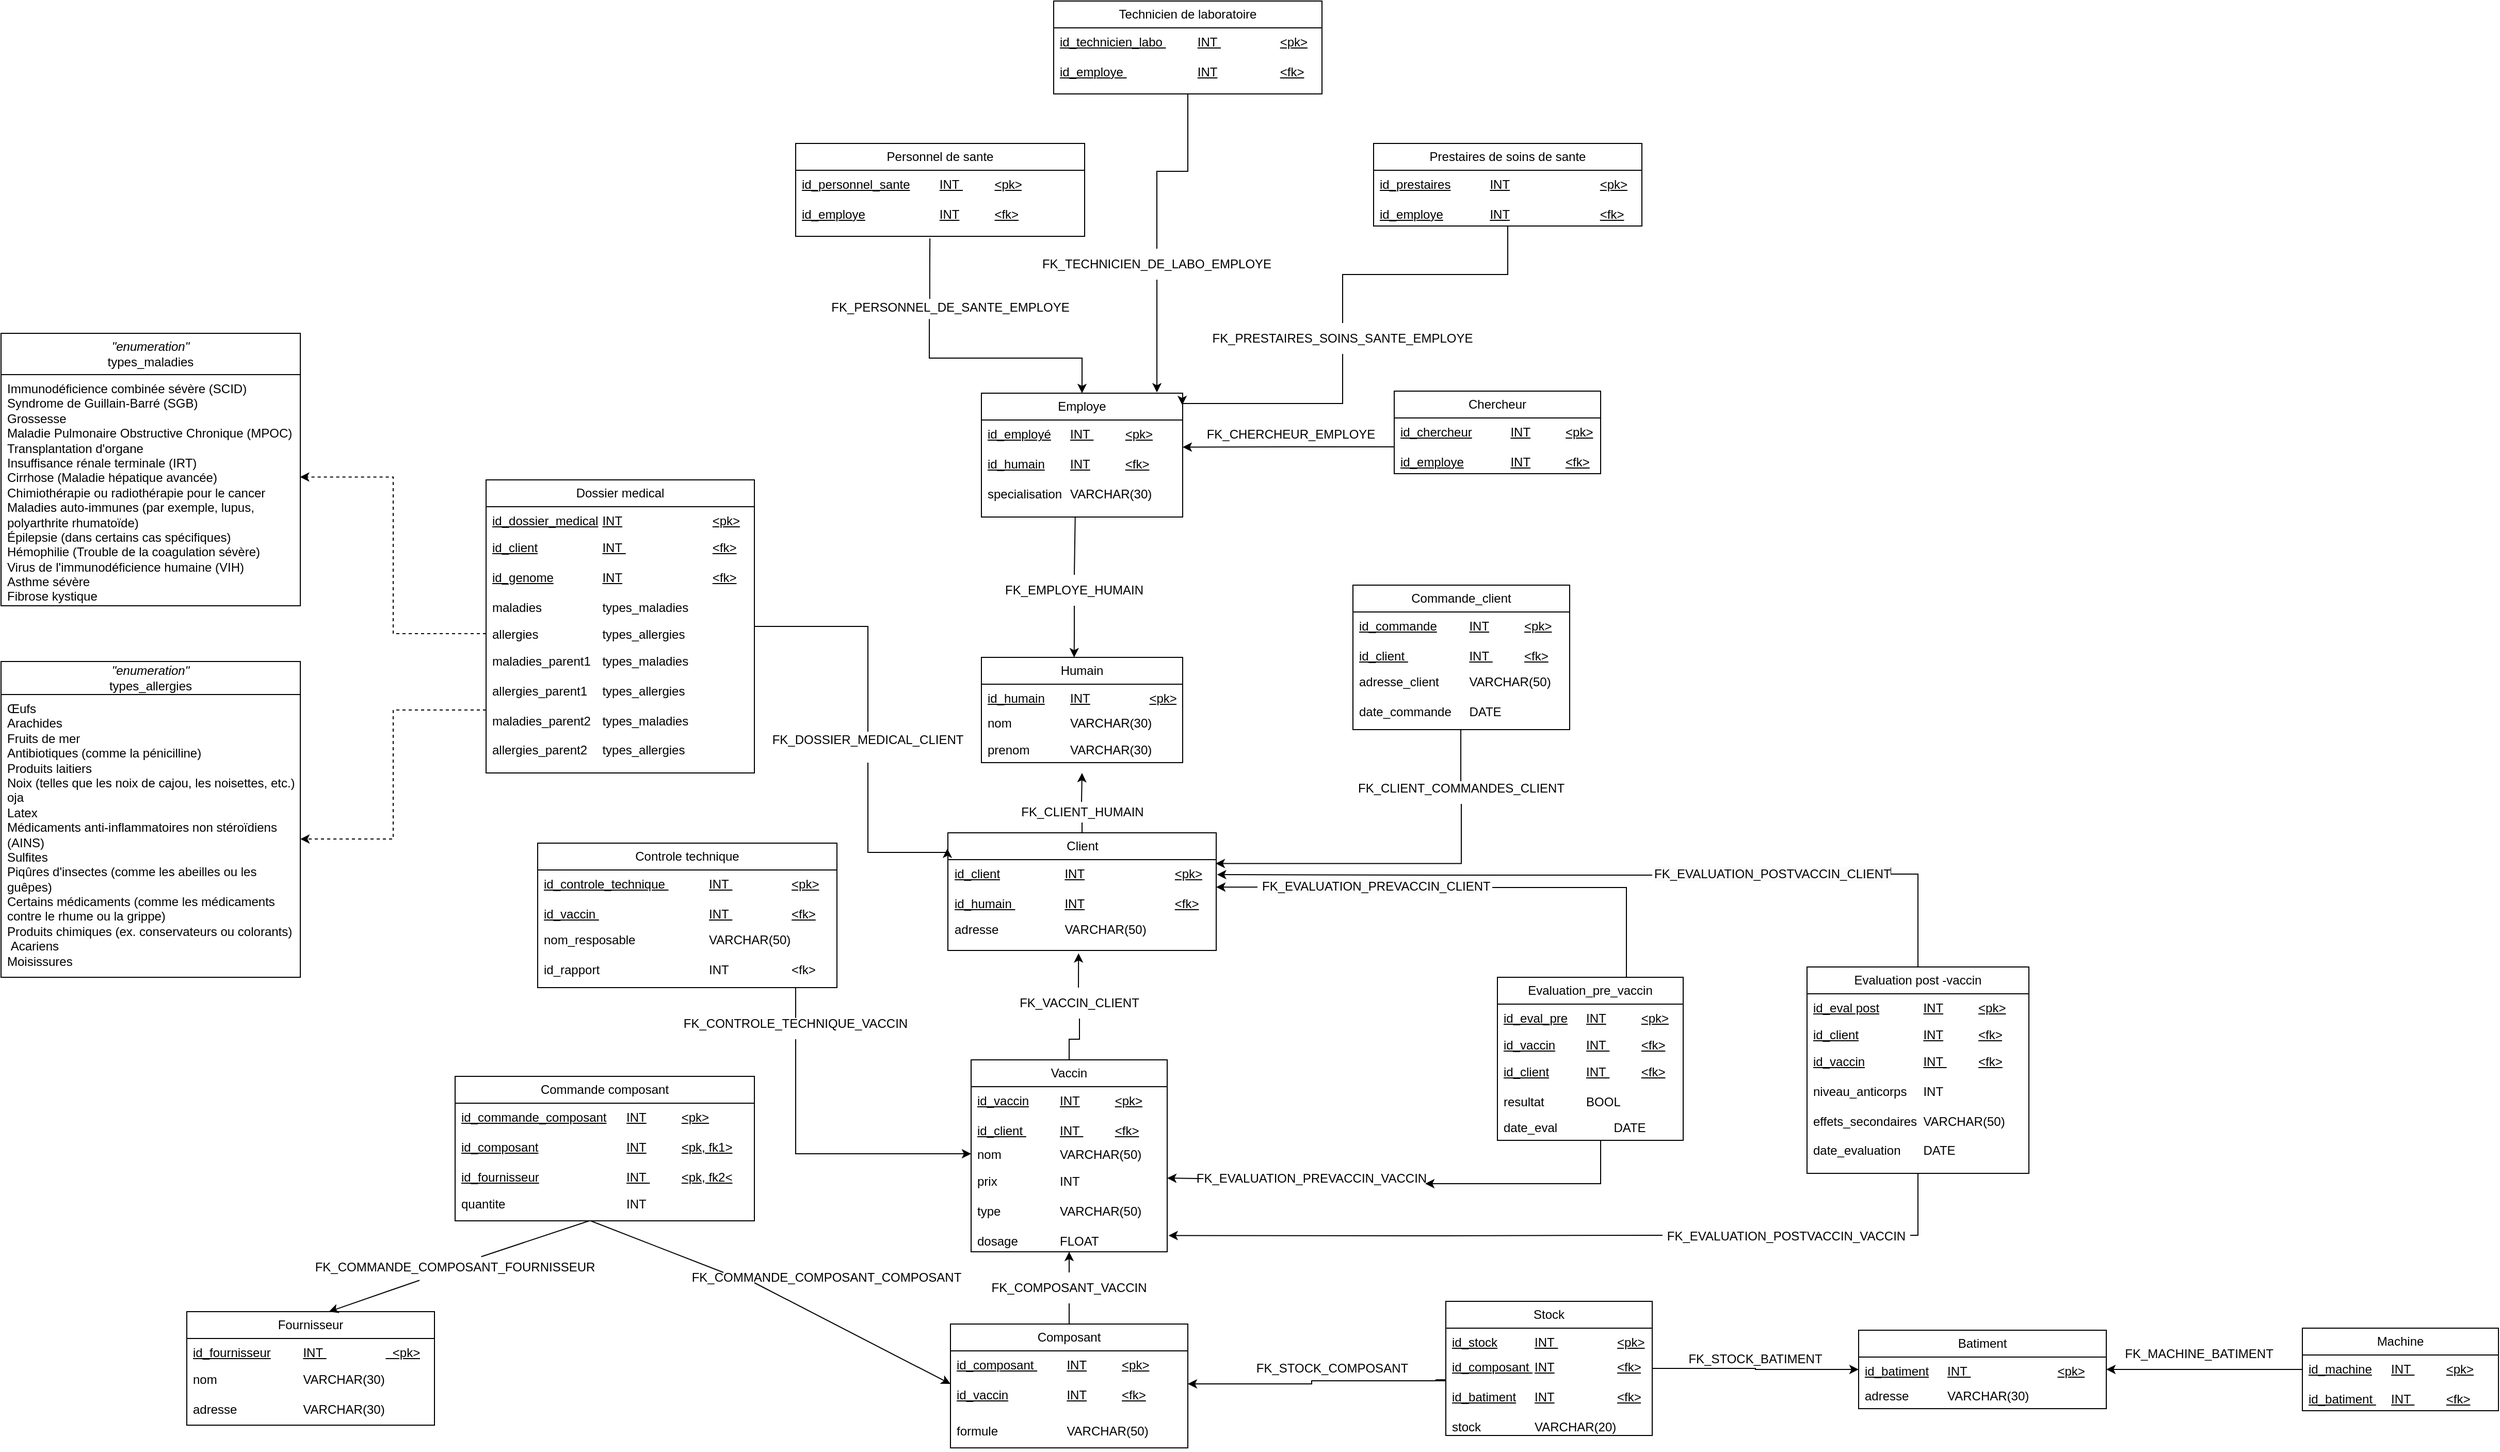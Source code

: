 <mxfile version="24.4.9" type="google">
  <diagram name="Page-1" id="kfzCvOzsboDyDjGVZ6II">
    <mxGraphModel dx="3833" dy="2580" grid="1" gridSize="10" guides="1" tooltips="1" connect="1" arrows="1" fold="1" page="1" pageScale="1" pageWidth="850" pageHeight="1100" math="0" shadow="0">
      <root>
        <mxCell id="0" />
        <mxCell id="1" parent="0" />
        <mxCell id="VlDvHuUCodRuiSwmcWlM-1" value="Client" style="swimlane;fontStyle=0;childLayout=stackLayout;horizontal=1;startSize=26;fillColor=none;horizontalStack=0;resizeParent=1;resizeParentMax=0;resizeLast=0;collapsible=1;marginBottom=0;whiteSpace=wrap;html=1;" parent="1" vertex="1">
          <mxGeometry x="267.5" y="570" width="260" height="114" as="geometry">
            <mxRectangle x="330" y="610" width="70" height="30" as="alternateBounds" />
          </mxGeometry>
        </mxCell>
        <mxCell id="VlDvHuUCodRuiSwmcWlM-2" value="&lt;u&gt;id_client&lt;span style=&quot;white-space: pre;&quot;&gt;&#x9;&lt;/span&gt;&lt;span style=&quot;white-space: pre;&quot;&gt;&#x9;&lt;span style=&quot;white-space: pre;&quot;&gt;&#x9;&lt;/span&gt;&lt;/span&gt;INT&lt;span style=&quot;white-space: pre;&quot;&gt;&#x9;&lt;span style=&quot;white-space: pre;&quot;&gt;&#x9;&lt;/span&gt;&lt;span style=&quot;white-space: pre;&quot;&gt;&#x9;&lt;span style=&quot;white-space: pre;&quot;&gt;&#x9;&lt;/span&gt;&lt;/span&gt;&lt;/span&gt;&amp;lt;pk&amp;gt;&lt;/u&gt;&lt;div&gt;&lt;u&gt;&lt;br&gt;&lt;/u&gt;&lt;/div&gt;&lt;div&gt;&lt;u&gt;id_humain&amp;nbsp;&lt;span style=&quot;white-space: pre;&quot;&gt;&#x9;&lt;/span&gt;&lt;span style=&quot;white-space: pre;&quot;&gt;&#x9;&lt;/span&gt;INT&lt;span style=&quot;white-space: pre;&quot;&gt;&#x9;&lt;/span&gt;&lt;span style=&quot;white-space: pre;&quot;&gt;&#x9;&lt;/span&gt;&lt;span style=&quot;white-space: pre;&quot;&gt;&#x9;&lt;/span&gt;&lt;span style=&quot;white-space: pre;&quot;&gt;&#x9;&lt;/span&gt;&amp;lt;fk&amp;gt;&lt;/u&gt;&lt;/div&gt;" style="text;strokeColor=none;fillColor=none;align=left;verticalAlign=top;spacingLeft=4;spacingRight=4;overflow=hidden;rotatable=0;points=[[0,0.5],[1,0.5]];portConstraint=eastwest;whiteSpace=wrap;html=1;" parent="VlDvHuUCodRuiSwmcWlM-1" vertex="1">
          <mxGeometry y="26" width="260" height="54" as="geometry" />
        </mxCell>
        <mxCell id="VlDvHuUCodRuiSwmcWlM-4" value="adresse&lt;span style=&quot;white-space: pre;&quot;&gt;&#x9;&lt;span style=&quot;white-space: pre;&quot;&gt;&#x9;&lt;span style=&quot;white-space: pre;&quot;&gt;&#x9;&lt;/span&gt;&lt;/span&gt;VARCHAR(&lt;/span&gt;50&lt;span style=&quot;white-space: pre;&quot;&gt;)&lt;/span&gt;&lt;div&gt;&lt;div&gt;&lt;br&gt;&lt;/div&gt;&lt;/div&gt;" style="text;strokeColor=none;fillColor=none;align=left;verticalAlign=top;spacingLeft=4;spacingRight=4;overflow=hidden;rotatable=0;points=[[0,0.5],[1,0.5]];portConstraint=eastwest;whiteSpace=wrap;html=1;" parent="VlDvHuUCodRuiSwmcWlM-1" vertex="1">
          <mxGeometry y="80" width="260" height="34" as="geometry" />
        </mxCell>
        <mxCell id="VlDvHuUCodRuiSwmcWlM-8" value="Commande_client" style="swimlane;fontStyle=0;childLayout=stackLayout;horizontal=1;startSize=26;fillColor=none;horizontalStack=0;resizeParent=1;resizeParentMax=0;resizeLast=0;collapsible=1;marginBottom=0;whiteSpace=wrap;html=1;" parent="1" vertex="1">
          <mxGeometry x="660" y="330" width="210" height="140" as="geometry" />
        </mxCell>
        <mxCell id="VlDvHuUCodRuiSwmcWlM-9" value="&lt;u&gt;id_commande&lt;span style=&quot;white-space: pre;&quot;&gt;&#x9;&lt;span style=&quot;white-space: pre;&quot;&gt;&#x9;&lt;/span&gt;&lt;/span&gt;INT&lt;span style=&quot;white-space: pre;&quot;&gt;&#x9;&lt;/span&gt;&lt;span style=&quot;white-space: pre;&quot;&gt;&#x9;&lt;/span&gt;&amp;lt;pk&amp;gt;&lt;/u&gt;&lt;div&gt;&lt;u&gt;&lt;br&gt;&lt;/u&gt;&lt;/div&gt;&lt;div&gt;&lt;u&gt;id_client&amp;nbsp;&lt;span style=&quot;white-space: pre;&quot;&gt;&#x9;&lt;/span&gt;&lt;span style=&quot;white-space: pre;&quot;&gt;&#x9;&lt;/span&gt;&lt;span style=&quot;white-space: pre;&quot;&gt;&#x9;&lt;/span&gt;INT&amp;nbsp;&lt;span style=&quot;white-space: pre;&quot;&gt;&#x9;&lt;/span&gt;&lt;span style=&quot;white-space: pre;&quot;&gt;&#x9;&lt;/span&gt;&amp;lt;fk&amp;gt;&lt;/u&gt;&lt;/div&gt;" style="text;strokeColor=none;fillColor=none;align=left;verticalAlign=top;spacingLeft=4;spacingRight=4;overflow=hidden;rotatable=0;points=[[0,0.5],[1,0.5]];portConstraint=eastwest;whiteSpace=wrap;html=1;" parent="VlDvHuUCodRuiSwmcWlM-8" vertex="1">
          <mxGeometry y="26" width="210" height="54" as="geometry" />
        </mxCell>
        <mxCell id="VlDvHuUCodRuiSwmcWlM-10" value="adresse_client&lt;span style=&quot;white-space: pre;&quot;&gt;&#x9;&lt;/span&gt;&lt;span style=&quot;white-space: pre;&quot;&gt;&#x9;&lt;/span&gt;VARCHAR(50)&lt;div&gt;&lt;br&gt;&lt;/div&gt;&lt;div&gt;date_commande&lt;span style=&quot;white-space: pre;&quot;&gt;&#x9;&lt;/span&gt;DATE&lt;/div&gt;" style="text;strokeColor=none;fillColor=none;align=left;verticalAlign=top;spacingLeft=4;spacingRight=4;overflow=hidden;rotatable=0;points=[[0,0.5],[1,0.5]];portConstraint=eastwest;whiteSpace=wrap;html=1;" parent="VlDvHuUCodRuiSwmcWlM-8" vertex="1">
          <mxGeometry y="80" width="210" height="60" as="geometry" />
        </mxCell>
        <mxCell id="VlDvHuUCodRuiSwmcWlM-16" value="FK_CLIENT_COMMANDES_CLIENT" style="text;html=1;align=center;verticalAlign=middle;whiteSpace=wrap;rounded=0;" parent="1" vertex="1">
          <mxGeometry x="735" y="512" width="60" height="30" as="geometry" />
        </mxCell>
        <mxCell id="XZ_G6GVMaPYYm9yExuBG-6" style="edgeStyle=orthogonalEdgeStyle;rounded=0;orthogonalLoop=1;jettySize=auto;html=1;entryX=0.5;entryY=1;entryDx=0;entryDy=0;endArrow=none;endFill=0;" parent="1" source="VlDvHuUCodRuiSwmcWlM-18" target="XZ_G6GVMaPYYm9yExuBG-5" edge="1">
          <mxGeometry relative="1" as="geometry" />
        </mxCell>
        <mxCell id="VlDvHuUCodRuiSwmcWlM-18" value="Vaccin" style="swimlane;fontStyle=0;childLayout=stackLayout;horizontal=1;startSize=26;fillColor=none;horizontalStack=0;resizeParent=1;resizeParentMax=0;resizeLast=0;collapsible=1;marginBottom=0;whiteSpace=wrap;html=1;" parent="1" vertex="1">
          <mxGeometry x="290" y="790" width="190" height="186" as="geometry" />
        </mxCell>
        <mxCell id="VlDvHuUCodRuiSwmcWlM-19" value="&lt;u&gt;id_vaccin&lt;span style=&quot;white-space: pre;&quot;&gt;&#x9;&lt;/span&gt;&lt;span style=&quot;white-space: pre;&quot;&gt;&#x9;&lt;/span&gt;INT&lt;span style=&quot;white-space: pre;&quot;&gt;&#x9;&lt;/span&gt;&lt;span style=&quot;white-space: pre;&quot;&gt;&#x9;&lt;/span&gt;&amp;lt;pk&amp;gt;&lt;/u&gt;&lt;div&gt;&lt;u&gt;&lt;br&gt;&lt;/u&gt;&lt;/div&gt;&lt;div&gt;&lt;u&gt;id_client&amp;nbsp;&lt;span style=&quot;white-space: pre;&quot;&gt;&#x9;&lt;/span&gt;&lt;span style=&quot;white-space: pre;&quot;&gt;&#x9;&lt;/span&gt;INT&amp;nbsp;&lt;span style=&quot;white-space: pre;&quot;&gt;&#x9;&lt;/span&gt;&lt;span style=&quot;white-space: pre;&quot;&gt;&#x9;&lt;/span&gt;&amp;lt;fk&amp;gt;&lt;/u&gt;&lt;/div&gt;&lt;div&gt;&lt;u&gt;&lt;br&gt;&lt;/u&gt;&lt;/div&gt;" style="text;strokeColor=none;fillColor=none;align=left;verticalAlign=top;spacingLeft=4;spacingRight=4;overflow=hidden;rotatable=0;points=[[0,0.5],[1,0.5]];portConstraint=eastwest;whiteSpace=wrap;html=1;" parent="VlDvHuUCodRuiSwmcWlM-18" vertex="1">
          <mxGeometry y="26" width="190" height="52" as="geometry" />
        </mxCell>
        <mxCell id="VlDvHuUCodRuiSwmcWlM-20" value="nom&lt;span style=&quot;white-space: pre;&quot;&gt;&#x9;&lt;/span&gt;&lt;span style=&quot;white-space: pre;&quot;&gt;&#x9;&lt;/span&gt;&lt;span style=&quot;white-space: pre;&quot;&gt;&#x9;&lt;/span&gt;VARCHAR(50)" style="text;strokeColor=none;fillColor=none;align=left;verticalAlign=top;spacingLeft=4;spacingRight=4;overflow=hidden;rotatable=0;points=[[0,0.5],[1,0.5]];portConstraint=eastwest;whiteSpace=wrap;html=1;" parent="VlDvHuUCodRuiSwmcWlM-18" vertex="1">
          <mxGeometry y="78" width="190" height="26" as="geometry" />
        </mxCell>
        <mxCell id="VlDvHuUCodRuiSwmcWlM-21" value="prix&lt;span style=&quot;white-space: pre;&quot;&gt;&#x9;&lt;/span&gt;&lt;span style=&quot;white-space: pre;&quot;&gt;&#x9;&lt;/span&gt;&lt;span style=&quot;white-space: pre;&quot;&gt;&#x9;&lt;/span&gt;INT&lt;div&gt;&lt;br&gt;&lt;/div&gt;&lt;div&gt;type&lt;span style=&quot;white-space: pre;&quot;&gt;&#x9;&lt;/span&gt;&lt;span style=&quot;white-space: pre;&quot;&gt;&#x9;&lt;/span&gt;&lt;span style=&quot;white-space: pre;&quot;&gt;&#x9;&lt;/span&gt;VARCHAR(50)&lt;/div&gt;&lt;div&gt;&lt;br&gt;&lt;/div&gt;&lt;div&gt;dosage&lt;span style=&quot;white-space: pre;&quot;&gt;&#x9;&lt;/span&gt;&lt;span style=&quot;white-space: pre;&quot;&gt;&#x9;&lt;/span&gt;FLOAT&lt;/div&gt;" style="text;strokeColor=none;fillColor=none;align=left;verticalAlign=top;spacingLeft=4;spacingRight=4;overflow=hidden;rotatable=0;points=[[0,0.5],[1,0.5]];portConstraint=eastwest;whiteSpace=wrap;html=1;" parent="VlDvHuUCodRuiSwmcWlM-18" vertex="1">
          <mxGeometry y="104" width="190" height="82" as="geometry" />
        </mxCell>
        <mxCell id="VlDvHuUCodRuiSwmcWlM-36" value="" style="edgeStyle=orthogonalEdgeStyle;rounded=0;orthogonalLoop=1;jettySize=auto;html=1;exitX=0.5;exitY=0;exitDx=0;exitDy=0;" parent="1" source="SpktXiOs0V0HbwqX7Kb5-1" target="VlDvHuUCodRuiSwmcWlM-21" edge="1">
          <mxGeometry relative="1" as="geometry">
            <Array as="points">
              <mxPoint x="385" y="996" />
            </Array>
          </mxGeometry>
        </mxCell>
        <mxCell id="VlDvHuUCodRuiSwmcWlM-32" value="Composant" style="swimlane;fontStyle=0;childLayout=stackLayout;horizontal=1;startSize=26;fillColor=none;horizontalStack=0;resizeParent=1;resizeParentMax=0;resizeLast=0;collapsible=1;marginBottom=0;whiteSpace=wrap;html=1;" parent="1" vertex="1">
          <mxGeometry x="270" y="1046" width="230" height="120" as="geometry" />
        </mxCell>
        <mxCell id="VlDvHuUCodRuiSwmcWlM-33" value="&lt;u&gt;id_composant&amp;nbsp;&lt;span style=&quot;white-space: pre;&quot;&gt;&#x9;&lt;span style=&quot;white-space: pre;&quot;&gt;&#x9;&lt;/span&gt;&lt;/span&gt;INT&lt;span style=&quot;white-space: pre;&quot;&gt;&#x9;&lt;/span&gt;&lt;span style=&quot;white-space: pre;&quot;&gt;&#x9;&lt;/span&gt;&amp;lt;pk&amp;gt;&lt;/u&gt;&lt;div&gt;&lt;u&gt;&lt;br&gt;&lt;/u&gt;&lt;/div&gt;&lt;div&gt;&lt;u&gt;id_vaccin&lt;span style=&quot;white-space: pre;&quot;&gt;&#x9;&lt;/span&gt;&lt;span style=&quot;white-space: pre;&quot;&gt;&#x9;&lt;/span&gt;&lt;span style=&quot;white-space: pre;&quot;&gt;&#x9;&lt;/span&gt;INT&lt;span style=&quot;white-space: pre;&quot;&gt;&#x9;&lt;/span&gt;&lt;span style=&quot;white-space: pre;&quot;&gt;&#x9;&lt;/span&gt;&amp;lt;fk&amp;gt;&lt;/u&gt;&lt;/div&gt;&lt;div&gt;&lt;div&gt;&lt;br&gt;&lt;/div&gt;&lt;/div&gt;&lt;div&gt;&lt;br&gt;&lt;/div&gt;" style="text;strokeColor=none;fillColor=none;align=left;verticalAlign=top;spacingLeft=4;spacingRight=4;overflow=hidden;rotatable=0;points=[[0,0.5],[1,0.5]];portConstraint=eastwest;whiteSpace=wrap;html=1;" parent="VlDvHuUCodRuiSwmcWlM-32" vertex="1">
          <mxGeometry y="26" width="230" height="64" as="geometry" />
        </mxCell>
        <mxCell id="VlDvHuUCodRuiSwmcWlM-34" value="&lt;div&gt;&lt;span style=&quot;background-color: initial;&quot;&gt;formule&lt;/span&gt;&lt;span style=&quot;background-color: initial; white-space: pre;&quot;&gt;&#x9;&lt;/span&gt;&lt;span style=&quot;background-color: initial; white-space: pre;&quot;&gt;&#x9;&lt;/span&gt;&lt;span style=&quot;background-color: initial; white-space: pre;&quot;&gt;&#x9;&lt;/span&gt;&lt;span style=&quot;background-color: initial;&quot;&gt;VARCHAR(50)&lt;/span&gt;&lt;br&gt;&lt;/div&gt;&lt;div&gt;&lt;div&gt;&lt;br&gt;&lt;/div&gt;&lt;/div&gt;&lt;div&gt;&lt;/div&gt;" style="text;strokeColor=none;fillColor=none;align=left;verticalAlign=top;spacingLeft=4;spacingRight=4;overflow=hidden;rotatable=0;points=[[0,0.5],[1,0.5]];portConstraint=eastwest;whiteSpace=wrap;html=1;" parent="VlDvHuUCodRuiSwmcWlM-32" vertex="1">
          <mxGeometry y="90" width="230" height="30" as="geometry" />
        </mxCell>
        <mxCell id="SpktXiOs0V0HbwqX7Kb5-1" value="FK_COMPOSANT_VACCIN" style="text;html=1;align=center;verticalAlign=middle;whiteSpace=wrap;rounded=0;" parent="1" vertex="1">
          <mxGeometry x="355" y="996" width="60" height="30" as="geometry" />
        </mxCell>
        <mxCell id="SpktXiOs0V0HbwqX7Kb5-2" value="" style="endArrow=none;html=1;rounded=0;entryX=0.5;entryY=1;entryDx=0;entryDy=0;exitX=0.5;exitY=0;exitDx=0;exitDy=0;" parent="1" source="VlDvHuUCodRuiSwmcWlM-32" target="SpktXiOs0V0HbwqX7Kb5-1" edge="1">
          <mxGeometry width="50" height="50" relative="1" as="geometry">
            <mxPoint x="380" y="1036" as="sourcePoint" />
            <mxPoint x="430" y="986" as="targetPoint" />
          </mxGeometry>
        </mxCell>
        <mxCell id="8PMVEyefa--tEmkuhfMg-2" style="edgeStyle=orthogonalEdgeStyle;rounded=0;orthogonalLoop=1;jettySize=auto;html=1;entryX=1;entryY=0.5;entryDx=0;entryDy=0;" parent="1" target="VlDvHuUCodRuiSwmcWlM-33" edge="1">
          <mxGeometry relative="1" as="geometry">
            <mxPoint x="590" y="1221" as="targetPoint" />
            <mxPoint x="740" y="1100" as="sourcePoint" />
            <Array as="points">
              <mxPoint x="750" y="1100" />
              <mxPoint x="750" y="1101" />
              <mxPoint x="620" y="1101" />
              <mxPoint x="620" y="1104" />
            </Array>
          </mxGeometry>
        </mxCell>
        <mxCell id="nGqbty3hTxU6O8-Om40M-42" style="edgeStyle=orthogonalEdgeStyle;rounded=0;orthogonalLoop=1;jettySize=auto;html=1;entryX=0;entryY=0.5;entryDx=0;entryDy=0;" parent="1" source="SpktXiOs0V0HbwqX7Kb5-3" target="SpktXiOs0V0HbwqX7Kb5-50" edge="1">
          <mxGeometry relative="1" as="geometry" />
        </mxCell>
        <mxCell id="SpktXiOs0V0HbwqX7Kb5-3" value="Stock" style="swimlane;fontStyle=0;childLayout=stackLayout;horizontal=1;startSize=26;fillColor=none;horizontalStack=0;resizeParent=1;resizeParentMax=0;resizeLast=0;collapsible=1;marginBottom=0;whiteSpace=wrap;html=1;" parent="1" vertex="1">
          <mxGeometry x="750" y="1024" width="200" height="130" as="geometry" />
        </mxCell>
        <mxCell id="SpktXiOs0V0HbwqX7Kb5-4" value="&lt;u&gt;id_stock&lt;span style=&quot;white-space: pre;&quot;&gt;&#x9;&lt;/span&gt;&lt;span style=&quot;white-space: pre;&quot;&gt;&#x9;&lt;/span&gt;INT&amp;nbsp;&lt;span style=&quot;white-space: pre;&quot;&gt;&#x9;&lt;/span&gt;&lt;span style=&quot;white-space: pre;&quot;&gt;&#x9;&lt;span style=&quot;white-space: pre;&quot;&gt;&#x9;&lt;/span&gt;&lt;/span&gt;&amp;lt;pk&amp;gt;&lt;/u&gt;" style="text;strokeColor=none;fillColor=none;align=left;verticalAlign=top;spacingLeft=4;spacingRight=4;overflow=hidden;rotatable=0;points=[[0,0.5],[1,0.5]];portConstraint=eastwest;whiteSpace=wrap;html=1;" parent="SpktXiOs0V0HbwqX7Kb5-3" vertex="1">
          <mxGeometry y="26" width="200" height="24" as="geometry" />
        </mxCell>
        <mxCell id="SpktXiOs0V0HbwqX7Kb5-5" value="&lt;div&gt;&lt;u&gt;id_composant &lt;span style=&quot;white-space: pre;&quot;&gt;&#x9;&lt;/span&gt;INT&lt;span style=&quot;white-space: pre;&quot;&gt;&#x9;&lt;/span&gt;&lt;span style=&quot;white-space: pre;&quot;&gt;&#x9;&lt;/span&gt;&lt;span style=&quot;white-space: pre;&quot;&gt;&#x9;&lt;/span&gt;&amp;lt;fk&amp;gt;&lt;/u&gt;&lt;/div&gt;&lt;div&gt;&lt;u&gt;&lt;br&gt;&lt;/u&gt;&lt;/div&gt;&lt;div&gt;&lt;u&gt;id_batiment&lt;span style=&quot;white-space: pre;&quot;&gt;&#x9;&lt;/span&gt;INT&lt;span style=&quot;white-space: pre;&quot;&gt;&#x9;&lt;/span&gt;&lt;span style=&quot;white-space: pre;&quot;&gt;&#x9;&lt;/span&gt;&lt;span style=&quot;white-space: pre;&quot;&gt;&#x9;&lt;/span&gt;&amp;lt;fk&amp;gt;&lt;/u&gt;&lt;/div&gt;&lt;div&gt;&lt;br&gt;&lt;/div&gt;stock&lt;span style=&quot;white-space: pre;&quot;&gt;&#x9;&lt;/span&gt;&lt;span style=&quot;white-space: pre;&quot;&gt;&#x9;&lt;/span&gt;VARCHAR(20)&lt;div&gt;&lt;br&gt;&lt;/div&gt;&lt;div&gt;&lt;br&gt;&lt;/div&gt;" style="text;strokeColor=none;fillColor=none;align=left;verticalAlign=top;spacingLeft=4;spacingRight=4;overflow=hidden;rotatable=0;points=[[0,0.5],[1,0.5]];portConstraint=eastwest;whiteSpace=wrap;html=1;" parent="SpktXiOs0V0HbwqX7Kb5-3" vertex="1">
          <mxGeometry y="50" width="200" height="80" as="geometry" />
        </mxCell>
        <mxCell id="SpktXiOs0V0HbwqX7Kb5-7" value="Employe" style="swimlane;fontStyle=0;childLayout=stackLayout;horizontal=1;startSize=26;fillColor=none;horizontalStack=0;resizeParent=1;resizeParentMax=0;resizeLast=0;collapsible=1;marginBottom=0;whiteSpace=wrap;html=1;" parent="1" vertex="1">
          <mxGeometry x="300" y="144" width="195" height="120" as="geometry" />
        </mxCell>
        <mxCell id="SpktXiOs0V0HbwqX7Kb5-8" value="&lt;div&gt;&lt;u&gt;id_employé&lt;span style=&quot;white-space: pre;&quot;&gt;&#x9;&lt;/span&gt;INT&amp;nbsp;&lt;span style=&quot;white-space: pre;&quot;&gt;&#x9;&lt;/span&gt;&lt;span style=&quot;white-space: pre;&quot;&gt;&#x9;&lt;/span&gt;&amp;lt;pk&amp;gt;&lt;/u&gt;&lt;div&gt;&lt;u&gt;&lt;br&gt;&lt;/u&gt;&lt;/div&gt;&lt;div&gt;&lt;u&gt;id_humain&lt;span style=&quot;white-space: pre;&quot;&gt;&#x9;&lt;/span&gt;INT&lt;span style=&quot;white-space: pre;&quot;&gt;&#x9;&lt;/span&gt;&lt;span style=&quot;white-space: pre;&quot;&gt;&#x9;&lt;/span&gt;&amp;lt;fk&amp;gt;&lt;/u&gt;&lt;/div&gt;&lt;div&gt;&lt;br&gt;&lt;/div&gt;&lt;/div&gt;&lt;div&gt;specialisation&amp;nbsp;&lt;span style=&quot;white-space: pre;&quot;&gt;&#x9;&lt;/span&gt;VARCHAR(30)&lt;br&gt;&lt;/div&gt;" style="text;strokeColor=none;fillColor=none;align=left;verticalAlign=top;spacingLeft=4;spacingRight=4;overflow=hidden;rotatable=0;points=[[0,0.5],[1,0.5]];portConstraint=eastwest;whiteSpace=wrap;html=1;" parent="SpktXiOs0V0HbwqX7Kb5-7" vertex="1">
          <mxGeometry y="26" width="195" height="94" as="geometry" />
        </mxCell>
        <mxCell id="SpktXiOs0V0HbwqX7Kb5-11" style="edgeStyle=orthogonalEdgeStyle;rounded=0;orthogonalLoop=1;jettySize=auto;html=1;entryX=0.488;entryY=1.022;entryDx=0;entryDy=0;entryPerimeter=0;" parent="1" edge="1">
          <mxGeometry relative="1" as="geometry">
            <mxPoint x="397.49" y="512.002" as="targetPoint" />
            <Array as="points" />
            <mxPoint x="397" y="540" as="sourcePoint" />
          </mxGeometry>
        </mxCell>
        <mxCell id="SpktXiOs0V0HbwqX7Kb5-17" value="Chercheur" style="swimlane;fontStyle=0;childLayout=stackLayout;horizontal=1;startSize=26;fillColor=none;horizontalStack=0;resizeParent=1;resizeParentMax=0;resizeLast=0;collapsible=1;marginBottom=0;whiteSpace=wrap;html=1;" parent="1" vertex="1">
          <mxGeometry x="700" y="142" width="200" height="80" as="geometry" />
        </mxCell>
        <mxCell id="SpktXiOs0V0HbwqX7Kb5-18" value="&lt;u&gt;id_chercheur&lt;span style=&quot;white-space: pre;&quot;&gt;&#x9;&lt;span style=&quot;white-space: pre;&quot;&gt;&#x9;&lt;/span&gt;&lt;/span&gt;INT&lt;span style=&quot;white-space: pre;&quot;&gt;&#x9;&lt;/span&gt;&lt;span style=&quot;white-space: pre;&quot;&gt;&#x9;&lt;/span&gt;&amp;lt;pk&amp;gt;&lt;/u&gt;&lt;div&gt;&lt;u&gt;&lt;br&gt;&lt;/u&gt;&lt;/div&gt;&lt;div&gt;&lt;u style=&quot;background-color: initial;&quot;&gt;id_employe&lt;/u&gt;&lt;u&gt;&lt;span style=&quot;white-space: pre;&quot;&gt;&#x9;&lt;/span&gt;&lt;span style=&quot;white-space: pre;&quot;&gt;&#x9;&lt;/span&gt;INT&lt;span style=&quot;white-space: pre;&quot;&gt;&#x9;&lt;/span&gt;&lt;span style=&quot;white-space: pre;&quot;&gt;&#x9;&lt;/span&gt;&amp;lt;fk&amp;gt;&lt;/u&gt;&lt;u&gt;&lt;br&gt;&lt;/u&gt;&lt;/div&gt;&lt;div&gt;&lt;u&gt;&lt;br&gt;&lt;/u&gt;&lt;/div&gt;" style="text;strokeColor=none;fillColor=none;align=left;verticalAlign=top;spacingLeft=4;spacingRight=4;overflow=hidden;rotatable=0;points=[[0,0.5],[1,0.5]];portConstraint=eastwest;whiteSpace=wrap;html=1;" parent="SpktXiOs0V0HbwqX7Kb5-17" vertex="1">
          <mxGeometry y="26" width="200" height="54" as="geometry" />
        </mxCell>
        <mxCell id="nGqbty3hTxU6O8-Om40M-38" style="edgeStyle=orthogonalEdgeStyle;rounded=0;orthogonalLoop=1;jettySize=auto;html=1;entryX=0.5;entryY=0;entryDx=0;entryDy=0;endArrow=none;endFill=0;" parent="1" source="SpktXiOs0V0HbwqX7Kb5-21" target="nGqbty3hTxU6O8-Om40M-35" edge="1">
          <mxGeometry relative="1" as="geometry" />
        </mxCell>
        <mxCell id="SpktXiOs0V0HbwqX7Kb5-21" value="Prestaires de soins de sante" style="swimlane;fontStyle=0;childLayout=stackLayout;horizontal=1;startSize=26;fillColor=none;horizontalStack=0;resizeParent=1;resizeParentMax=0;resizeLast=0;collapsible=1;marginBottom=0;whiteSpace=wrap;html=1;" parent="1" vertex="1">
          <mxGeometry x="680" y="-98" width="260" height="80" as="geometry" />
        </mxCell>
        <mxCell id="SpktXiOs0V0HbwqX7Kb5-22" value="&lt;u&gt;id_prestaires&lt;span style=&quot;white-space: pre;&quot;&gt;&#x9;&lt;/span&gt;&lt;span style=&quot;white-space: pre;&quot;&gt;&#x9;&lt;/span&gt;INT&lt;span style=&quot;white-space: pre;&quot;&gt;&#x9;&lt;/span&gt;&lt;span style=&quot;white-space: pre;&quot;&gt;&#x9;&lt;/span&gt;&lt;span style=&quot;white-space: pre;&quot;&gt;&#x9;&lt;span style=&quot;white-space: pre;&quot;&gt;&#x9;&lt;/span&gt;&lt;/span&gt;&amp;lt;pk&amp;gt;&lt;/u&gt;&lt;div&gt;&lt;u&gt;&lt;br&gt;&lt;/u&gt;&lt;/div&gt;&lt;div&gt;&lt;u&gt;id_employe&lt;span style=&quot;white-space: pre;&quot;&gt;&#x9;&lt;/span&gt;&lt;span style=&quot;white-space: pre;&quot;&gt;&#x9;&lt;/span&gt;INT&lt;span style=&quot;white-space: pre;&quot;&gt;&#x9;&lt;/span&gt;&lt;span style=&quot;white-space: pre;&quot;&gt;&#x9;&lt;/span&gt;&lt;span style=&quot;white-space: pre;&quot;&gt;&#x9;&lt;/span&gt;&lt;span style=&quot;white-space: pre;&quot;&gt;&#x9;&lt;/span&gt;&amp;lt;fk&amp;gt;&lt;/u&gt;&lt;u&gt;&lt;br&gt;&lt;/u&gt;&lt;/div&gt;&lt;div&gt;&lt;u&gt;&lt;br&gt;&lt;/u&gt;&lt;/div&gt;" style="text;strokeColor=none;fillColor=none;align=left;verticalAlign=top;spacingLeft=4;spacingRight=4;overflow=hidden;rotatable=0;points=[[0,0.5],[1,0.5]];portConstraint=eastwest;whiteSpace=wrap;html=1;" parent="SpktXiOs0V0HbwqX7Kb5-21" vertex="1">
          <mxGeometry y="26" width="260" height="54" as="geometry" />
        </mxCell>
        <mxCell id="nGqbty3hTxU6O8-Om40M-34" style="edgeStyle=orthogonalEdgeStyle;rounded=0;orthogonalLoop=1;jettySize=auto;html=1;endArrow=none;endFill=0;" parent="1" source="SpktXiOs0V0HbwqX7Kb5-25" target="nGqbty3hTxU6O8-Om40M-31" edge="1">
          <mxGeometry relative="1" as="geometry" />
        </mxCell>
        <mxCell id="SpktXiOs0V0HbwqX7Kb5-25" value="Technicien de laboratoire" style="swimlane;fontStyle=0;childLayout=stackLayout;horizontal=1;startSize=26;fillColor=none;horizontalStack=0;resizeParent=1;resizeParentMax=0;resizeLast=0;collapsible=1;marginBottom=0;whiteSpace=wrap;html=1;" parent="1" vertex="1">
          <mxGeometry x="370" y="-236" width="260" height="90" as="geometry" />
        </mxCell>
        <mxCell id="SpktXiOs0V0HbwqX7Kb5-26" value="&lt;u&gt;id_technicien_labo&amp;nbsp;&lt;span style=&quot;white-space: pre;&quot;&gt;&#x9;&lt;/span&gt;&lt;span style=&quot;white-space: pre;&quot;&gt;&#x9;&lt;/span&gt;INT&amp;nbsp;&lt;span style=&quot;white-space: pre;&quot;&gt;&#x9;&lt;/span&gt;&lt;span style=&quot;white-space: pre;&quot;&gt;&#x9;&lt;span style=&quot;white-space: pre;&quot;&gt;&#x9;&lt;/span&gt;&lt;/span&gt;&amp;lt;pk&amp;gt;&lt;/u&gt;&lt;div&gt;&lt;br&gt;&lt;/div&gt;&lt;div&gt;&lt;u style=&quot;background-color: initial;&quot;&gt;id_employe&lt;/u&gt;&lt;u&gt;&amp;nbsp;&lt;span style=&quot;white-space: pre;&quot;&gt;&#x9;&lt;/span&gt;&lt;span style=&quot;white-space: pre;&quot;&gt;&#x9;&lt;span style=&quot;white-space: pre;&quot;&gt;&#x9;&lt;/span&gt;&lt;/span&gt;INT&lt;span style=&quot;white-space: pre;&quot;&gt;&#x9;&lt;/span&gt;&lt;span style=&quot;white-space: pre;&quot;&gt;&#x9;&lt;/span&gt;&lt;span style=&quot;white-space: pre;&quot;&gt;&#x9;&lt;/span&gt;&amp;lt;fk&amp;gt;&lt;/u&gt;&lt;br&gt;&lt;/div&gt;" style="text;strokeColor=none;fillColor=none;align=left;verticalAlign=top;spacingLeft=4;spacingRight=4;overflow=hidden;rotatable=0;points=[[0,0.5],[1,0.5]];portConstraint=eastwest;whiteSpace=wrap;html=1;" parent="SpktXiOs0V0HbwqX7Kb5-25" vertex="1">
          <mxGeometry y="26" width="260" height="64" as="geometry" />
        </mxCell>
        <mxCell id="SpktXiOs0V0HbwqX7Kb5-29" value="Personnel de sante" style="swimlane;fontStyle=0;childLayout=stackLayout;horizontal=1;startSize=26;fillColor=none;horizontalStack=0;resizeParent=1;resizeParentMax=0;resizeLast=0;collapsible=1;marginBottom=0;whiteSpace=wrap;html=1;" parent="1" vertex="1">
          <mxGeometry x="120" y="-98" width="280" height="90" as="geometry" />
        </mxCell>
        <mxCell id="SpktXiOs0V0HbwqX7Kb5-30" value="&lt;u&gt;id_personnel_sante&lt;span style=&quot;white-space: pre;&quot;&gt;&#x9;&lt;/span&gt;&lt;span style=&quot;white-space: pre;&quot;&gt;&#x9;&lt;/span&gt;INT&amp;nbsp;&lt;span style=&quot;white-space: pre;&quot;&gt;&#x9;&lt;/span&gt;&lt;span style=&quot;white-space: pre;&quot;&gt;&#x9;&lt;/span&gt;&amp;lt;pk&amp;gt;&lt;/u&gt;&lt;div&gt;&lt;br&gt;&lt;/div&gt;&lt;div&gt;&lt;u style=&quot;background-color: initial;&quot;&gt;id_employe&lt;span style=&quot;white-space: pre;&quot;&gt;&#x9;&lt;/span&gt;&lt;span style=&quot;white-space: pre;&quot;&gt;&#x9;&lt;span style=&quot;white-space: pre;&quot;&gt;&#x9;&lt;/span&gt;&lt;/span&gt;&lt;/u&gt;&lt;u&gt;INT&lt;span style=&quot;white-space: pre;&quot;&gt;&#x9;&lt;/span&gt;&lt;span style=&quot;white-space: pre;&quot;&gt;&#x9;&lt;/span&gt;&amp;lt;fk&amp;gt;&lt;/u&gt;&lt;br&gt;&lt;/div&gt;" style="text;strokeColor=none;fillColor=none;align=left;verticalAlign=top;spacingLeft=4;spacingRight=4;overflow=hidden;rotatable=0;points=[[0,0.5],[1,0.5]];portConstraint=eastwest;whiteSpace=wrap;html=1;" parent="SpktXiOs0V0HbwqX7Kb5-29" vertex="1">
          <mxGeometry y="26" width="280" height="64" as="geometry" />
        </mxCell>
        <mxCell id="SpktXiOs0V0HbwqX7Kb5-37" value="Controle technique" style="swimlane;fontStyle=0;childLayout=stackLayout;horizontal=1;startSize=26;fillColor=none;horizontalStack=0;resizeParent=1;resizeParentMax=0;resizeLast=0;collapsible=1;marginBottom=0;whiteSpace=wrap;html=1;" parent="1" vertex="1">
          <mxGeometry x="-130" y="580" width="290" height="140" as="geometry" />
        </mxCell>
        <mxCell id="SpktXiOs0V0HbwqX7Kb5-38" value="&lt;u&gt;id_controle_technique&amp;nbsp;&lt;span style=&quot;white-space: pre;&quot;&gt;&#x9;&lt;/span&gt;&lt;span style=&quot;white-space: pre;&quot;&gt;&#x9;&lt;/span&gt;INT&amp;nbsp;&lt;span style=&quot;white-space: pre;&quot;&gt;&#x9;&lt;/span&gt;&lt;span style=&quot;white-space: pre;&quot;&gt;&#x9;&lt;span style=&quot;white-space: pre;&quot;&gt;&#x9;&lt;/span&gt;&lt;/span&gt;&amp;lt;pk&amp;gt;&lt;/u&gt;&lt;div&gt;&lt;span style=&quot;background-color: initial;&quot;&gt;&lt;br&gt;&lt;/span&gt;&lt;/div&gt;&lt;div&gt;&lt;span style=&quot;background-color: initial;&quot;&gt;&lt;u&gt;id_vaccin&amp;nbsp;&lt;span style=&quot;white-space: pre;&quot;&gt;&#x9;&lt;/span&gt;&lt;span style=&quot;white-space: pre;&quot;&gt;&#x9;&lt;/span&gt;&lt;span style=&quot;white-space: pre;&quot;&gt;&#x9;&lt;/span&gt;&lt;span style=&quot;white-space: pre;&quot;&gt;&#x9;&lt;/span&gt;INT&amp;nbsp;&lt;span style=&quot;white-space: pre;&quot;&gt;&#x9;&lt;/span&gt;&lt;span style=&quot;white-space: pre;&quot;&gt;&#x9;&lt;/span&gt;&lt;span style=&quot;white-space: pre;&quot;&gt;&#x9;&lt;/span&gt;&amp;lt;fk&amp;gt;&lt;/u&gt;&lt;/span&gt;&lt;div&gt;&lt;br&gt;&lt;/div&gt;&lt;/div&gt;" style="text;strokeColor=none;fillColor=none;align=left;verticalAlign=top;spacingLeft=4;spacingRight=4;overflow=hidden;rotatable=0;points=[[0,0.5],[1,0.5]];portConstraint=eastwest;whiteSpace=wrap;html=1;" parent="SpktXiOs0V0HbwqX7Kb5-37" vertex="1">
          <mxGeometry y="26" width="290" height="54" as="geometry" />
        </mxCell>
        <mxCell id="SpktXiOs0V0HbwqX7Kb5-40" value="&lt;div&gt;nom_resposable&amp;nbsp;&lt;span style=&quot;white-space: pre;&quot;&gt;&#x9;&lt;/span&gt;&lt;span style=&quot;white-space: pre;&quot;&gt;&#x9;&lt;/span&gt;&lt;span style=&quot;white-space: pre;&quot;&gt;&#x9;&lt;/span&gt;VARCHAR(50)&lt;/div&gt;&lt;div&gt;&lt;br&gt;&lt;/div&gt;&lt;div&gt;id_rapport&lt;span style=&quot;white-space: pre;&quot;&gt;&#x9;&lt;/span&gt;&lt;span style=&quot;white-space: pre;&quot;&gt;&#x9;&lt;/span&gt;&lt;span style=&quot;white-space: pre;&quot;&gt;&#x9;&lt;/span&gt;&lt;span style=&quot;white-space: pre;&quot;&gt;&#x9;&lt;/span&gt;INT&lt;span style=&quot;white-space: pre;&quot;&gt;&#x9;&lt;/span&gt;&lt;span style=&quot;white-space: pre;&quot;&gt;&#x9;&lt;/span&gt;&lt;span style=&quot;white-space: pre;&quot;&gt;&#x9;&lt;/span&gt;&amp;lt;fk&amp;gt;&lt;span style=&quot;white-space: pre;&quot;&gt;&#x9;&lt;/span&gt;&lt;span style=&quot;white-space: pre;&quot;&gt;&#x9;&lt;/span&gt;&lt;span style=&quot;white-space: pre;&quot;&gt;&#x9;&lt;/span&gt;&lt;span style=&quot;white-space: pre;&quot;&gt;&#x9;&lt;/span&gt;&lt;/div&gt;" style="text;strokeColor=none;fillColor=none;align=left;verticalAlign=top;spacingLeft=4;spacingRight=4;overflow=hidden;rotatable=0;points=[[0,0.5],[1,0.5]];portConstraint=eastwest;whiteSpace=wrap;html=1;" parent="SpktXiOs0V0HbwqX7Kb5-37" vertex="1">
          <mxGeometry y="80" width="290" height="60" as="geometry" />
        </mxCell>
        <mxCell id="SpktXiOs0V0HbwqX7Kb5-49" value="Batiment" style="swimlane;fontStyle=0;childLayout=stackLayout;horizontal=1;startSize=26;fillColor=none;horizontalStack=0;resizeParent=1;resizeParentMax=0;resizeLast=0;collapsible=1;marginBottom=0;whiteSpace=wrap;html=1;" parent="1" vertex="1">
          <mxGeometry x="1150" y="1052" width="240" height="76" as="geometry" />
        </mxCell>
        <mxCell id="SpktXiOs0V0HbwqX7Kb5-50" value="&lt;u&gt;id_batiment&lt;span style=&quot;white-space: pre;&quot;&gt;&#x9;&lt;/span&gt;INT&amp;nbsp;&lt;span style=&quot;white-space: pre;&quot;&gt;&#x9;&lt;/span&gt;&lt;span style=&quot;white-space: pre;&quot;&gt;&#x9;&lt;span style=&quot;white-space: pre;&quot;&gt;&#x9;&lt;/span&gt;&lt;span style=&quot;white-space: pre;&quot;&gt;&#x9;&lt;/span&gt;&lt;/span&gt;&amp;lt;pk&amp;gt;&lt;/u&gt;&lt;div&gt;&lt;br&gt;&lt;/div&gt;" style="text;strokeColor=none;fillColor=none;align=left;verticalAlign=top;spacingLeft=4;spacingRight=4;overflow=hidden;rotatable=0;points=[[0,0.5],[1,0.5]];portConstraint=eastwest;whiteSpace=wrap;html=1;" parent="SpktXiOs0V0HbwqX7Kb5-49" vertex="1">
          <mxGeometry y="26" width="240" height="24" as="geometry" />
        </mxCell>
        <mxCell id="SpktXiOs0V0HbwqX7Kb5-51" value="adresse&lt;span style=&quot;white-space: pre;&quot;&gt;&#x9;&lt;/span&gt;&lt;span style=&quot;white-space: pre;&quot;&gt;&#x9;&lt;/span&gt;VARCHAR(30)" style="text;strokeColor=none;fillColor=none;align=left;verticalAlign=top;spacingLeft=4;spacingRight=4;overflow=hidden;rotatable=0;points=[[0,0.5],[1,0.5]];portConstraint=eastwest;whiteSpace=wrap;html=1;" parent="SpktXiOs0V0HbwqX7Kb5-49" vertex="1">
          <mxGeometry y="50" width="240" height="26" as="geometry" />
        </mxCell>
        <mxCell id="nGqbty3hTxU6O8-Om40M-45" style="edgeStyle=orthogonalEdgeStyle;rounded=0;orthogonalLoop=1;jettySize=auto;html=1;entryX=1;entryY=0.5;entryDx=0;entryDy=0;" parent="1" source="SpktXiOs0V0HbwqX7Kb5-53" target="SpktXiOs0V0HbwqX7Kb5-50" edge="1">
          <mxGeometry relative="1" as="geometry" />
        </mxCell>
        <mxCell id="SpktXiOs0V0HbwqX7Kb5-53" value="Machine" style="swimlane;fontStyle=0;childLayout=stackLayout;horizontal=1;startSize=26;fillColor=none;horizontalStack=0;resizeParent=1;resizeParentMax=0;resizeLast=0;collapsible=1;marginBottom=0;whiteSpace=wrap;html=1;" parent="1" vertex="1">
          <mxGeometry x="1580" y="1050" width="190" height="80" as="geometry" />
        </mxCell>
        <mxCell id="SpktXiOs0V0HbwqX7Kb5-54" value="&lt;u&gt;id_machine&lt;span style=&quot;white-space: pre;&quot;&gt;&#x9;&lt;/span&gt;INT&amp;nbsp;&lt;span style=&quot;white-space: pre;&quot;&gt;&#x9;&lt;/span&gt;&lt;span style=&quot;white-space: pre;&quot;&gt;&#x9;&lt;/span&gt;&amp;lt;pk&amp;gt;&lt;/u&gt;&lt;div&gt;&lt;u&gt;&lt;br&gt;&lt;/u&gt;&lt;/div&gt;&lt;div&gt;&lt;u&gt;id_batiment&amp;nbsp;&lt;span style=&quot;white-space: pre;&quot;&gt;&#x9;&lt;/span&gt;INT&amp;nbsp;&lt;span style=&quot;white-space: pre;&quot;&gt;&#x9;&lt;/span&gt;&lt;span style=&quot;white-space: pre;&quot;&gt;&#x9;&lt;/span&gt;&amp;lt;fk&amp;gt;&lt;/u&gt;&lt;/div&gt;" style="text;strokeColor=none;fillColor=none;align=left;verticalAlign=top;spacingLeft=4;spacingRight=4;overflow=hidden;rotatable=0;points=[[0,0.5],[1,0.5]];portConstraint=eastwest;whiteSpace=wrap;html=1;" parent="SpktXiOs0V0HbwqX7Kb5-53" vertex="1">
          <mxGeometry y="26" width="190" height="54" as="geometry" />
        </mxCell>
        <mxCell id="SpktXiOs0V0HbwqX7Kb5-57" value="Fournisseur" style="swimlane;fontStyle=0;childLayout=stackLayout;horizontal=1;startSize=26;fillColor=none;horizontalStack=0;resizeParent=1;resizeParentMax=0;resizeLast=0;collapsible=1;marginBottom=0;whiteSpace=wrap;html=1;" parent="1" vertex="1">
          <mxGeometry x="-470" y="1034" width="240" height="110" as="geometry" />
        </mxCell>
        <mxCell id="SpktXiOs0V0HbwqX7Kb5-58" value="&lt;u&gt;id_fournisseur&lt;span style=&quot;white-space: pre;&quot;&gt;&#x9;&lt;/span&gt;&lt;span style=&quot;white-space: pre;&quot;&gt;&#x9;&lt;/span&gt;INT&amp;nbsp;&lt;span style=&quot;white-space: pre;&quot;&gt;&#x9;&lt;/span&gt;&lt;span style=&quot;white-space: pre;&quot;&gt;&#x9;&lt;span style=&quot;white-space: pre;&quot;&gt;&#x9;&lt;/span&gt; &lt;/span&gt;&amp;nbsp;&amp;lt;pk&amp;gt;&lt;/u&gt;" style="text;strokeColor=none;fillColor=none;align=left;verticalAlign=top;spacingLeft=4;spacingRight=4;overflow=hidden;rotatable=0;points=[[0,0.5],[1,0.5]];portConstraint=eastwest;whiteSpace=wrap;html=1;" parent="SpktXiOs0V0HbwqX7Kb5-57" vertex="1">
          <mxGeometry y="26" width="240" height="26" as="geometry" />
        </mxCell>
        <mxCell id="SpktXiOs0V0HbwqX7Kb5-59" value="nom&lt;span style=&quot;white-space: pre;&quot;&gt;&#x9;&lt;/span&gt;&lt;span style=&quot;white-space: pre;&quot;&gt;&#x9;&lt;/span&gt;&lt;span style=&quot;white-space: pre;&quot;&gt;&#x9;&lt;/span&gt;&lt;span style=&quot;white-space: pre;&quot;&gt;&#x9;&lt;/span&gt;VARCHAR(30)&lt;div&gt;&lt;br&gt;&lt;/div&gt;&lt;div&gt;adresse&lt;span style=&quot;white-space: pre;&quot;&gt;&#x9;&lt;/span&gt;&lt;span style=&quot;white-space: pre;&quot;&gt;&#x9;&lt;/span&gt;&lt;span style=&quot;white-space: pre;&quot;&gt;&#x9;&lt;/span&gt;VARCHAR(30)&lt;br&gt;&lt;/div&gt;" style="text;strokeColor=none;fillColor=none;align=left;verticalAlign=top;spacingLeft=4;spacingRight=4;overflow=hidden;rotatable=0;points=[[0,0.5],[1,0.5]];portConstraint=eastwest;whiteSpace=wrap;html=1;" parent="SpktXiOs0V0HbwqX7Kb5-57" vertex="1">
          <mxGeometry y="52" width="240" height="58" as="geometry" />
        </mxCell>
        <mxCell id="SpktXiOs0V0HbwqX7Kb5-61" value="Commande composant" style="swimlane;fontStyle=0;childLayout=stackLayout;horizontal=1;startSize=26;fillColor=none;horizontalStack=0;resizeParent=1;resizeParentMax=0;resizeLast=0;collapsible=1;marginBottom=0;whiteSpace=wrap;html=1;" parent="1" vertex="1">
          <mxGeometry x="-210" y="806" width="290" height="140" as="geometry" />
        </mxCell>
        <mxCell id="SpktXiOs0V0HbwqX7Kb5-62" value="&lt;u&gt;id_commande_composant&lt;span style=&quot;white-space: pre;&quot;&gt;&#x9;&lt;/span&gt;INT&lt;span style=&quot;white-space: pre;&quot;&gt;&#x9;&lt;/span&gt;&lt;span style=&quot;white-space: pre;&quot;&gt;&#x9;&lt;/span&gt;&amp;lt;pk&amp;gt;&lt;/u&gt;&lt;div&gt;&lt;u&gt;&lt;br&gt;&lt;/u&gt;&lt;/div&gt;&lt;div&gt;&lt;u&gt;id&lt;/u&gt;&lt;u style=&quot;background-color: initial;&quot;&gt;_composant&lt;span style=&quot;white-space: pre;&quot;&gt;&#x9;&lt;/span&gt;&lt;span style=&quot;white-space: pre;&quot;&gt;&#x9;&lt;/span&gt;&lt;span style=&quot;white-space: pre;&quot;&gt;&#x9;&lt;/span&gt;&lt;span style=&quot;white-space: pre;&quot;&gt;&#x9;&lt;/span&gt;INT&lt;span style=&quot;white-space: pre;&quot;&gt;&#x9;&lt;/span&gt;&lt;span style=&quot;white-space: pre;&quot;&gt;&#x9;&lt;/span&gt;&amp;lt;pk, fk1&amp;gt;&lt;/u&gt;&lt;/div&gt;&lt;div&gt;&lt;u style=&quot;background-color: initial;&quot;&gt;&lt;br&gt;&lt;/u&gt;&lt;/div&gt;&lt;div&gt;&lt;u style=&quot;background-color: initial;&quot;&gt;id_fournisseur&lt;span style=&quot;white-space: pre;&quot;&gt;&#x9;&lt;/span&gt;&lt;span style=&quot;white-space: pre;&quot;&gt;&#x9;&lt;/span&gt;&lt;span style=&quot;white-space: pre;&quot;&gt;&#x9;&lt;/span&gt;&lt;span style=&quot;white-space: pre;&quot;&gt;&#x9;&lt;/span&gt;INT&amp;nbsp;&lt;span style=&quot;white-space: pre;&quot;&gt;&#x9;&lt;/span&gt;&lt;span style=&quot;white-space: pre;&quot;&gt;&#x9;&lt;/span&gt;&amp;lt;pk, fk2&amp;lt;&lt;/u&gt;&lt;/div&gt;" style="text;strokeColor=none;fillColor=none;align=left;verticalAlign=top;spacingLeft=4;spacingRight=4;overflow=hidden;rotatable=0;points=[[0,0.5],[1,0.5]];portConstraint=eastwest;whiteSpace=wrap;html=1;" parent="SpktXiOs0V0HbwqX7Kb5-61" vertex="1">
          <mxGeometry y="26" width="290" height="84" as="geometry" />
        </mxCell>
        <mxCell id="SpktXiOs0V0HbwqX7Kb5-63" value="quantite&lt;span style=&quot;white-space: pre;&quot;&gt;&#x9;&lt;/span&gt;&lt;span style=&quot;white-space: pre;&quot;&gt;&#x9;&lt;span style=&quot;white-space: pre;&quot;&gt;&#x9;&lt;/span&gt;&lt;span style=&quot;white-space: pre;&quot;&gt;&#x9;&lt;/span&gt;&lt;span style=&quot;white-space: pre;&quot;&gt;&#x9;&lt;/span&gt;&lt;/span&gt;INT" style="text;strokeColor=none;fillColor=none;align=left;verticalAlign=top;spacingLeft=4;spacingRight=4;overflow=hidden;rotatable=0;points=[[0,0.5],[1,0.5]];portConstraint=eastwest;whiteSpace=wrap;html=1;" parent="SpktXiOs0V0HbwqX7Kb5-61" vertex="1">
          <mxGeometry y="110" width="290" height="30" as="geometry" />
        </mxCell>
        <mxCell id="8PMVEyefa--tEmkuhfMg-3" value="FK_STOCK_COMPOSANT" style="text;html=1;align=center;verticalAlign=middle;whiteSpace=wrap;rounded=0;" parent="1" vertex="1">
          <mxGeometry x="560" y="1082.5" width="160" height="13" as="geometry" />
        </mxCell>
        <mxCell id="nGqbty3hTxU6O8-Om40M-1" value="FK_COMMANDE_COMPOSANT_FOURNISSEUR" style="text;html=1;align=center;verticalAlign=middle;whiteSpace=wrap;rounded=0;" parent="1" vertex="1">
          <mxGeometry x="-240" y="976" width="60" height="30" as="geometry" />
        </mxCell>
        <mxCell id="nGqbty3hTxU6O8-Om40M-2" value="FK_COMMANDE_COMPOSANT_COMPOSANT" style="text;html=1;align=center;verticalAlign=middle;whiteSpace=wrap;rounded=0;" parent="1" vertex="1">
          <mxGeometry x="120" y="986" width="60" height="30" as="geometry" />
        </mxCell>
        <mxCell id="nGqbty3hTxU6O8-Om40M-11" value="" style="endArrow=none;html=1;rounded=0;exitX=0.922;exitY=0.158;exitDx=0;exitDy=0;exitPerimeter=0;" parent="1" source="nGqbty3hTxU6O8-Om40M-1" edge="1">
          <mxGeometry width="50" height="50" relative="1" as="geometry">
            <mxPoint x="-130" y="996" as="sourcePoint" />
            <mxPoint x="-80" y="946" as="targetPoint" />
          </mxGeometry>
        </mxCell>
        <mxCell id="nGqbty3hTxU6O8-Om40M-12" value="" style="endArrow=classic;html=1;rounded=0;entryX=0.449;entryY=-0.113;entryDx=0;entryDy=0;entryPerimeter=0;exitX=-0.075;exitY=0.92;exitDx=0;exitDy=0;exitPerimeter=0;" parent="1" source="nGqbty3hTxU6O8-Om40M-1" edge="1">
          <mxGeometry width="50" height="50" relative="1" as="geometry">
            <mxPoint x="-250" y="1006" as="sourcePoint" />
            <mxPoint x="-332.24" y="1034" as="targetPoint" />
          </mxGeometry>
        </mxCell>
        <mxCell id="nGqbty3hTxU6O8-Om40M-13" value="" style="endArrow=none;html=1;rounded=0;entryX=0.455;entryY=1.008;entryDx=0;entryDy=0;entryPerimeter=0;" parent="1" target="SpktXiOs0V0HbwqX7Kb5-63" edge="1">
          <mxGeometry width="50" height="50" relative="1" as="geometry">
            <mxPoint x="50" y="996" as="sourcePoint" />
            <mxPoint x="45" y="961" as="targetPoint" />
          </mxGeometry>
        </mxCell>
        <mxCell id="nGqbty3hTxU6O8-Om40M-14" value="" style="endArrow=classic;html=1;rounded=0;entryX=0;entryY=0.5;entryDx=0;entryDy=0;" parent="1" target="VlDvHuUCodRuiSwmcWlM-33" edge="1">
          <mxGeometry width="50" height="50" relative="1" as="geometry">
            <mxPoint x="80" y="1006" as="sourcePoint" />
            <mxPoint x="51.76" y="1045" as="targetPoint" />
          </mxGeometry>
        </mxCell>
        <mxCell id="nGqbty3hTxU6O8-Om40M-20" style="edgeStyle=orthogonalEdgeStyle;rounded=0;orthogonalLoop=1;jettySize=auto;html=1;entryX=1.012;entryY=0.063;entryDx=0;entryDy=0;entryPerimeter=0;exitX=0.001;exitY=0.518;exitDx=0;exitDy=0;exitPerimeter=0;" parent="1" source="SpktXiOs0V0HbwqX7Kb5-18" edge="1">
          <mxGeometry relative="1" as="geometry">
            <mxPoint x="698" y="196" as="sourcePoint" />
            <mxPoint x="495.0" y="196.258" as="targetPoint" />
          </mxGeometry>
        </mxCell>
        <mxCell id="nGqbty3hTxU6O8-Om40M-22" value="FK_CHERCHEUR_EMPLOYE" style="text;html=1;align=center;verticalAlign=middle;whiteSpace=wrap;rounded=0;" parent="1" vertex="1">
          <mxGeometry x="570" y="174" width="60" height="20" as="geometry" />
        </mxCell>
        <mxCell id="nGqbty3hTxU6O8-Om40M-23" value="FK_CLIENT_HUMAIN" style="text;html=1;align=center;verticalAlign=middle;whiteSpace=wrap;rounded=0;" parent="1" vertex="1">
          <mxGeometry x="367.5" y="540" width="60" height="20" as="geometry" />
        </mxCell>
        <mxCell id="nGqbty3hTxU6O8-Om40M-24" value="" style="endArrow=none;html=1;rounded=0;exitX=0.5;exitY=0;exitDx=0;exitDy=0;entryX=0.5;entryY=1;entryDx=0;entryDy=0;" parent="1" source="VlDvHuUCodRuiSwmcWlM-1" target="nGqbty3hTxU6O8-Om40M-23" edge="1">
          <mxGeometry width="50" height="50" relative="1" as="geometry">
            <mxPoint x="370" y="570" as="sourcePoint" />
            <mxPoint x="420" y="520" as="targetPoint" />
          </mxGeometry>
        </mxCell>
        <mxCell id="nGqbty3hTxU6O8-Om40M-28" value="FK_PERSONNEL_DE_SANTE_EMPLOYE" style="text;html=1;align=center;verticalAlign=middle;whiteSpace=wrap;rounded=0;" parent="1" vertex="1">
          <mxGeometry x="240" y="46" width="60" height="30" as="geometry" />
        </mxCell>
        <mxCell id="nGqbty3hTxU6O8-Om40M-29" value="" style="endArrow=none;html=1;rounded=0;entryX=0.509;entryY=1.025;entryDx=0;entryDy=0;entryPerimeter=0;endFill=0;" parent="1" edge="1">
          <mxGeometry width="50" height="50" relative="1" as="geometry">
            <mxPoint x="249.92" y="52.65" as="sourcePoint" />
            <mxPoint x="250.08" y="-6.0" as="targetPoint" />
            <Array as="points">
              <mxPoint x="249.92" y="22.65" />
            </Array>
          </mxGeometry>
        </mxCell>
        <mxCell id="nGqbty3hTxU6O8-Om40M-30" style="edgeStyle=orthogonalEdgeStyle;rounded=0;orthogonalLoop=1;jettySize=auto;html=1;entryX=0.159;entryY=0.871;entryDx=0;entryDy=0;entryPerimeter=0;endArrow=none;endFill=0;strokeColor=default;startArrow=classic;startFill=1;" parent="1" source="SpktXiOs0V0HbwqX7Kb5-7" target="nGqbty3hTxU6O8-Om40M-28" edge="1">
          <mxGeometry relative="1" as="geometry" />
        </mxCell>
        <mxCell id="nGqbty3hTxU6O8-Om40M-31" value="FK_TECHNICIEN_DE_LABO_EMPLOYE" style="text;html=1;align=center;verticalAlign=middle;whiteSpace=wrap;rounded=0;" parent="1" vertex="1">
          <mxGeometry x="440" y="4" width="60" height="30" as="geometry" />
        </mxCell>
        <mxCell id="nGqbty3hTxU6O8-Om40M-33" style="edgeStyle=orthogonalEdgeStyle;rounded=0;orthogonalLoop=1;jettySize=auto;html=1;entryX=0.872;entryY=-0.006;entryDx=0;entryDy=0;entryPerimeter=0;" parent="1" source="nGqbty3hTxU6O8-Om40M-31" target="SpktXiOs0V0HbwqX7Kb5-7" edge="1">
          <mxGeometry relative="1" as="geometry" />
        </mxCell>
        <mxCell id="nGqbty3hTxU6O8-Om40M-40" style="edgeStyle=orthogonalEdgeStyle;rounded=0;orthogonalLoop=1;jettySize=auto;html=1;entryX=0.998;entryY=0.096;entryDx=0;entryDy=0;entryPerimeter=0;" parent="1" source="nGqbty3hTxU6O8-Om40M-35" target="SpktXiOs0V0HbwqX7Kb5-7" edge="1">
          <mxGeometry relative="1" as="geometry">
            <Array as="points">
              <mxPoint x="650" y="154" />
            </Array>
          </mxGeometry>
        </mxCell>
        <mxCell id="nGqbty3hTxU6O8-Om40M-35" value="FK_PRESTAIRES_SOINS_SANTE_EMPLOYE" style="text;html=1;align=center;verticalAlign=middle;whiteSpace=wrap;rounded=0;" parent="1" vertex="1">
          <mxGeometry x="620" y="76" width="60" height="30" as="geometry" />
        </mxCell>
        <mxCell id="nGqbty3hTxU6O8-Om40M-43" value="FK_STOCK_BATIMENT" style="text;html=1;align=center;verticalAlign=middle;whiteSpace=wrap;rounded=0;" parent="1" vertex="1">
          <mxGeometry x="1020" y="1075" width="60" height="10" as="geometry" />
        </mxCell>
        <mxCell id="nGqbty3hTxU6O8-Om40M-46" value="FK_MACHINE_BATIMENT" style="text;html=1;align=center;verticalAlign=middle;whiteSpace=wrap;rounded=0;" parent="1" vertex="1">
          <mxGeometry x="1450" y="1064" width="60" height="21" as="geometry" />
        </mxCell>
        <mxCell id="04S7YoKThEHBGZ5rhpLG-5" value="Humain" style="swimlane;fontStyle=0;childLayout=stackLayout;horizontal=1;startSize=26;fillColor=none;horizontalStack=0;resizeParent=1;resizeParentMax=0;resizeLast=0;collapsible=1;marginBottom=0;whiteSpace=wrap;html=1;" parent="1" vertex="1">
          <mxGeometry x="300" y="400" width="195" height="102" as="geometry" />
        </mxCell>
        <mxCell id="04S7YoKThEHBGZ5rhpLG-6" value="&lt;u&gt;id_humain&lt;/u&gt;&lt;span style=&quot;text-decoration-line: underline; white-space: pre;&quot;&gt;&#x9;&lt;/span&gt;&lt;u&gt;INT&lt;/u&gt;&lt;span style=&quot;text-decoration-line: underline; white-space: pre;&quot;&gt;&#x9;&lt;/span&gt;&lt;span style=&quot;text-decoration-line: underline; white-space: pre;&quot;&gt;&#x9;&lt;/span&gt;&amp;nbsp; &amp;nbsp; &amp;nbsp; &amp;nbsp;&lt;u&gt;&amp;lt;pk&amp;gt;&lt;/u&gt;&lt;div&gt;&lt;br&gt;&lt;/div&gt;&lt;div&gt;&lt;br&gt;&lt;/div&gt;" style="text;strokeColor=none;fillColor=none;align=left;verticalAlign=top;spacingLeft=4;spacingRight=4;overflow=hidden;rotatable=0;points=[[0,0.5],[1,0.5]];portConstraint=eastwest;whiteSpace=wrap;html=1;" parent="04S7YoKThEHBGZ5rhpLG-5" vertex="1">
          <mxGeometry y="26" width="195" height="24" as="geometry" />
        </mxCell>
        <mxCell id="04S7YoKThEHBGZ5rhpLG-7" value="nom&lt;span style=&quot;white-space: pre;&quot;&gt;&#x9;&lt;/span&gt;&lt;span style=&quot;white-space: pre;&quot;&gt;&#x9;&lt;/span&gt;&lt;span style=&quot;white-space: pre;&quot;&gt;&#x9;VARCHAR(30)&lt;/span&gt;&lt;div&gt;&lt;br&gt;&lt;/div&gt;" style="text;strokeColor=none;fillColor=none;align=left;verticalAlign=top;spacingLeft=4;spacingRight=4;overflow=hidden;rotatable=0;points=[[0,0.5],[1,0.5]];portConstraint=eastwest;whiteSpace=wrap;html=1;" parent="04S7YoKThEHBGZ5rhpLG-5" vertex="1">
          <mxGeometry y="50" width="195" height="26" as="geometry" />
        </mxCell>
        <mxCell id="04S7YoKThEHBGZ5rhpLG-8" value="prenom&amp;nbsp;&lt;span style=&quot;white-space: pre;&quot;&gt;&#x9;&lt;/span&gt;&lt;span style=&quot;white-space: pre;&quot;&gt;&#x9;&lt;/span&gt;VARCHAR(30)" style="text;strokeColor=none;fillColor=none;align=left;verticalAlign=top;spacingLeft=4;spacingRight=4;overflow=hidden;rotatable=0;points=[[0,0.5],[1,0.5]];portConstraint=eastwest;whiteSpace=wrap;html=1;" parent="04S7YoKThEHBGZ5rhpLG-5" vertex="1">
          <mxGeometry y="76" width="195" height="26" as="geometry" />
        </mxCell>
        <mxCell id="dDyFV7KPDBNpfsL2g7ZD-1" value="FK_EMPLOYE_HUMAIN" style="text;html=1;align=center;verticalAlign=middle;whiteSpace=wrap;rounded=0;" parent="1" vertex="1">
          <mxGeometry x="360" y="320" width="60" height="30" as="geometry" />
        </mxCell>
        <mxCell id="dDyFV7KPDBNpfsL2g7ZD-3" style="edgeStyle=orthogonalEdgeStyle;rounded=0;orthogonalLoop=1;jettySize=auto;html=1;entryX=0.465;entryY=-0.034;entryDx=0;entryDy=0;entryPerimeter=0;exitX=0.5;exitY=1;exitDx=0;exitDy=0;" parent="1" source="dDyFV7KPDBNpfsL2g7ZD-1" edge="1">
          <mxGeometry relative="1" as="geometry">
            <mxPoint x="389.84" y="353.81" as="sourcePoint" />
            <mxPoint x="389.825" y="400.002" as="targetPoint" />
            <Array as="points">
              <mxPoint x="390" y="379" />
            </Array>
          </mxGeometry>
        </mxCell>
        <mxCell id="dDyFV7KPDBNpfsL2g7ZD-4" value="" style="endArrow=none;html=1;rounded=0;entryX=0.466;entryY=0.998;entryDx=0;entryDy=0;entryPerimeter=0;exitX=0.5;exitY=0;exitDx=0;exitDy=0;" parent="1" source="dDyFV7KPDBNpfsL2g7ZD-1" target="SpktXiOs0V0HbwqX7Kb5-8" edge="1">
          <mxGeometry width="50" height="50" relative="1" as="geometry">
            <mxPoint x="400" y="340" as="sourcePoint" />
            <mxPoint x="450" y="290" as="targetPoint" />
          </mxGeometry>
        </mxCell>
        <mxCell id="XZ_G6GVMaPYYm9yExuBG-1" value="Evaluation post -vaccin" style="swimlane;fontStyle=0;childLayout=stackLayout;horizontal=1;startSize=26;fillColor=none;horizontalStack=0;resizeParent=1;resizeParentMax=0;resizeLast=0;collapsible=1;marginBottom=0;whiteSpace=wrap;html=1;" parent="1" vertex="1">
          <mxGeometry x="1100" y="700" width="215" height="200" as="geometry" />
        </mxCell>
        <mxCell id="XZ_G6GVMaPYYm9yExuBG-2" value="&lt;u&gt;id_eval post&lt;span style=&quot;white-space: pre;&quot;&gt;&#x9;&lt;span style=&quot;white-space: pre;&quot;&gt;&#x9;&lt;/span&gt;&lt;/span&gt;INT&lt;span style=&quot;white-space: pre;&quot;&gt;&#x9;&lt;/span&gt;&lt;span style=&quot;white-space: pre;&quot;&gt;&#x9;&lt;/span&gt;&amp;lt;pk&amp;gt;&lt;/u&gt;" style="text;strokeColor=none;fillColor=none;align=left;verticalAlign=top;spacingLeft=4;spacingRight=4;overflow=hidden;rotatable=0;points=[[0,0.5],[1,0.5]];portConstraint=eastwest;whiteSpace=wrap;html=1;" parent="XZ_G6GVMaPYYm9yExuBG-1" vertex="1">
          <mxGeometry y="26" width="215" height="26" as="geometry" />
        </mxCell>
        <mxCell id="XZ_G6GVMaPYYm9yExuBG-3" value="&lt;u&gt;id_client&lt;span style=&quot;white-space: pre;&quot;&gt;&#x9;&lt;/span&gt;&lt;span style=&quot;white-space: pre;&quot;&gt;&#x9;&lt;span style=&quot;white-space: pre;&quot;&gt;&#x9;&lt;/span&gt;&lt;/span&gt;INT&lt;span style=&quot;white-space: pre;&quot;&gt;&#x9;&lt;/span&gt;&lt;span style=&quot;white-space: pre;&quot;&gt;&#x9;&lt;/span&gt;&amp;lt;fk&amp;gt;&lt;/u&gt;" style="text;strokeColor=none;fillColor=none;align=left;verticalAlign=top;spacingLeft=4;spacingRight=4;overflow=hidden;rotatable=0;points=[[0,0.5],[1,0.5]];portConstraint=eastwest;whiteSpace=wrap;html=1;" parent="XZ_G6GVMaPYYm9yExuBG-1" vertex="1">
          <mxGeometry y="52" width="215" height="26" as="geometry" />
        </mxCell>
        <mxCell id="XZ_G6GVMaPYYm9yExuBG-4" value="&lt;u&gt;id_vaccin&lt;span style=&quot;white-space: pre;&quot;&gt;&#x9;&lt;/span&gt;&lt;span style=&quot;white-space: pre;&quot;&gt;&#x9;&lt;span style=&quot;white-space: pre;&quot;&gt;&#x9;&lt;/span&gt;&lt;/span&gt;INT&amp;nbsp;&lt;span style=&quot;white-space: pre;&quot;&gt;&#x9;&lt;/span&gt;&lt;span style=&quot;white-space: pre;&quot;&gt;&#x9;&lt;/span&gt;&amp;lt;fk&amp;gt;&lt;/u&gt;&lt;div&gt;&lt;br&gt;&lt;/div&gt;&lt;div&gt;niveau_anticorps&amp;nbsp; &lt;span style=&quot;white-space: pre;&quot;&gt;&#x9;&lt;/span&gt;INT&lt;/div&gt;&lt;div&gt;&lt;br&gt;&lt;/div&gt;&lt;div&gt;effets_secondaires&lt;span style=&quot;white-space: pre;&quot;&gt;&#x9;&lt;/span&gt;VARCHAR(50)&lt;/div&gt;&lt;div&gt;&lt;br&gt;&lt;/div&gt;&lt;div&gt;date_evaluation&lt;span style=&quot;white-space: pre;&quot;&gt;&#x9;&lt;/span&gt;DATE&lt;/div&gt;" style="text;strokeColor=none;fillColor=none;align=left;verticalAlign=top;spacingLeft=4;spacingRight=4;overflow=hidden;rotatable=0;points=[[0,0.5],[1,0.5]];portConstraint=eastwest;whiteSpace=wrap;html=1;" parent="XZ_G6GVMaPYYm9yExuBG-1" vertex="1">
          <mxGeometry y="78" width="215" height="122" as="geometry" />
        </mxCell>
        <mxCell id="XZ_G6GVMaPYYm9yExuBG-5" value="FK_VACCIN_CLIENT" style="text;html=1;align=center;verticalAlign=middle;whiteSpace=wrap;rounded=0;" parent="1" vertex="1">
          <mxGeometry x="365" y="720" width="60" height="30" as="geometry" />
        </mxCell>
        <mxCell id="XZ_G6GVMaPYYm9yExuBG-8" value="" style="endArrow=classic;html=1;rounded=0;entryX=0.487;entryY=1.08;entryDx=0;entryDy=0;entryPerimeter=0;" parent="1" edge="1" target="VlDvHuUCodRuiSwmcWlM-4">
          <mxGeometry width="50" height="50" relative="1" as="geometry">
            <mxPoint x="394" y="720" as="sourcePoint" />
            <mxPoint x="397.29" y="710" as="targetPoint" />
          </mxGeometry>
        </mxCell>
        <mxCell id="XZ_G6GVMaPYYm9yExuBG-10" value="&lt;span style=&quot;color: rgb(0, 0, 0); font-family: Helvetica; font-size: 12px; font-style: normal; font-variant-ligatures: normal; font-variant-caps: normal; font-weight: 400; letter-spacing: normal; orphans: 2; text-align: center; text-indent: 0px; text-transform: none; widows: 2; word-spacing: 0px; -webkit-text-stroke-width: 0px; white-space: normal; background-color: rgb(251, 251, 251); text-decoration-thickness: initial; text-decoration-style: initial; text-decoration-color: initial; display: inline !important; float: none;&quot;&gt;FK_EVALUATION_PREVACCIN_CLIENT&lt;/span&gt;" style="text;whiteSpace=wrap;html=1;" parent="1" vertex="1">
          <mxGeometry x="570" y="608" width="200" height="30" as="geometry" />
        </mxCell>
        <mxCell id="XZ_G6GVMaPYYm9yExuBG-12" value="" style="endArrow=classic;html=1;rounded=0;" parent="1" edge="1">
          <mxGeometry width="50" height="50" relative="1" as="geometry">
            <mxPoint x="510" y="905" as="sourcePoint" />
            <mxPoint x="480" y="904.58" as="targetPoint" />
          </mxGeometry>
        </mxCell>
        <mxCell id="XZ_G6GVMaPYYm9yExuBG-14" value="" style="endArrow=classic;html=1;rounded=0;" parent="1" edge="1">
          <mxGeometry width="50" height="50" relative="1" as="geometry">
            <mxPoint x="567.5" y="622.62" as="sourcePoint" />
            <mxPoint x="527.5" y="622.62" as="targetPoint" />
          </mxGeometry>
        </mxCell>
        <mxCell id="W4OSFv1LkFXK7ZfwqSv8-4" style="edgeStyle=orthogonalEdgeStyle;rounded=0;orthogonalLoop=1;jettySize=auto;html=1;entryX=0.998;entryY=0.069;entryDx=0;entryDy=0;entryPerimeter=0;" parent="1" source="VlDvHuUCodRuiSwmcWlM-16" target="VlDvHuUCodRuiSwmcWlM-2" edge="1">
          <mxGeometry relative="1" as="geometry" />
        </mxCell>
        <mxCell id="W4OSFv1LkFXK7ZfwqSv8-5" value="" style="endArrow=none;html=1;rounded=0;endFill=0;" parent="1" edge="1">
          <mxGeometry width="50" height="50" relative="1" as="geometry">
            <mxPoint x="764.52" y="520" as="sourcePoint" />
            <mxPoint x="764.52" y="470" as="targetPoint" />
          </mxGeometry>
        </mxCell>
        <mxCell id="W4OSFv1LkFXK7ZfwqSv8-7" style="edgeStyle=orthogonalEdgeStyle;rounded=0;orthogonalLoop=1;jettySize=auto;html=1;entryX=0;entryY=0.5;entryDx=0;entryDy=0;" parent="1" source="W4OSFv1LkFXK7ZfwqSv8-6" target="VlDvHuUCodRuiSwmcWlM-20" edge="1">
          <mxGeometry relative="1" as="geometry" />
        </mxCell>
        <mxCell id="W4OSFv1LkFXK7ZfwqSv8-6" value="FK_CONTROLE_TECHNIQUE_VACCIN" style="text;html=1;align=center;verticalAlign=middle;whiteSpace=wrap;rounded=0;" parent="1" vertex="1">
          <mxGeometry x="90" y="740" width="60" height="30" as="geometry" />
        </mxCell>
        <mxCell id="W4OSFv1LkFXK7ZfwqSv8-8" value="" style="endArrow=none;html=1;rounded=0;exitX=0.862;exitY=1;exitDx=0;exitDy=0;exitPerimeter=0;endFill=0;" parent="1" source="SpktXiOs0V0HbwqX7Kb5-40" edge="1">
          <mxGeometry width="50" height="50" relative="1" as="geometry">
            <mxPoint x="118.76" y="690.0" as="sourcePoint" />
            <mxPoint x="120" y="749.4" as="targetPoint" />
          </mxGeometry>
        </mxCell>
        <mxCell id="W4OSFv1LkFXK7ZfwqSv8-10" value="&lt;div&gt;&lt;i&gt;&quot;enumeration&quot;&lt;/i&gt;&lt;/div&gt;types_maladies" style="swimlane;fontStyle=0;childLayout=stackLayout;horizontal=1;startSize=40;fillColor=none;horizontalStack=0;resizeParent=1;resizeParentMax=0;resizeLast=0;collapsible=1;marginBottom=0;whiteSpace=wrap;html=1;" parent="1" vertex="1">
          <mxGeometry x="-650" y="86" width="290" height="264" as="geometry" />
        </mxCell>
        <mxCell id="W4OSFv1LkFXK7ZfwqSv8-11" value="Immunodéficience combinée sévère (SCID)&lt;br&gt;Syndrome de Guillain-Barré (SGB)&lt;br&gt;Grossesse&lt;br&gt;Maladie Pulmonaire Obstructive Chronique (MPOC)&lt;br&gt;Transplantation d&#39;organe&lt;br&gt;Insuffisance rénale terminale (IRT)&lt;br&gt;Cirrhose (Maladie hépatique avancée)&lt;br&gt;Chimiothérapie ou radiothérapie pour le cancer&lt;br&gt;Maladies auto-immunes (par exemple, lupus, polyarthrite rhumatoïde)&lt;br&gt;Épilepsie (dans certains cas spécifiques)&lt;br&gt;Hémophilie (Trouble de la coagulation sévère)&lt;br&gt;Virus de l&#39;immunodéficience humaine (VIH)&lt;br&gt;Asthme sévère&lt;br&gt;Fibrose kystique&lt;br&gt;&lt;div&gt;&lt;br/&gt;&lt;/div&gt;" style="text;strokeColor=none;fillColor=none;align=left;verticalAlign=top;spacingLeft=4;spacingRight=4;overflow=hidden;rotatable=0;points=[[0,0.5],[1,0.5]];portConstraint=eastwest;whiteSpace=wrap;html=1;" parent="W4OSFv1LkFXK7ZfwqSv8-10" vertex="1">
          <mxGeometry y="40" width="290" height="224" as="geometry" />
        </mxCell>
        <mxCell id="W4OSFv1LkFXK7ZfwqSv8-14" value="&lt;div&gt;&lt;i&gt;&quot;enumeration&quot;&lt;/i&gt;&lt;/div&gt;types_allergies" style="swimlane;fontStyle=0;childLayout=stackLayout;horizontal=1;startSize=32;fillColor=none;horizontalStack=0;resizeParent=1;resizeParentMax=0;resizeLast=0;collapsible=1;marginBottom=0;whiteSpace=wrap;html=1;" parent="1" vertex="1">
          <mxGeometry x="-650" y="404" width="290" height="306" as="geometry" />
        </mxCell>
        <mxCell id="W4OSFv1LkFXK7ZfwqSv8-15" value="&lt;div&gt;&lt;span style=&quot;background-color: initial;&quot;&gt;Œufs&lt;/span&gt;&lt;br&gt;&lt;/div&gt;&lt;div&gt;Arachides&lt;/div&gt;&lt;div&gt;Fruits de mer&lt;/div&gt;&lt;div&gt;Antibiotiques (comme la pénicilline)&lt;/div&gt;&lt;div&gt;Produits laitiers&lt;/div&gt;&lt;div&gt;Noix (telles que les noix de cajou, les noisettes, etc.)&lt;/div&gt;&lt;div&gt;oja&lt;/div&gt;&lt;div&gt;Latex&lt;/div&gt;&lt;div&gt;Médicaments anti-inflammatoires non stéroïdiens (AINS)&lt;/div&gt;&lt;div&gt;Sulfites&lt;/div&gt;&lt;div&gt;Piqûres d&#39;insectes (comme les abeilles ou les guêpes)&lt;/div&gt;&lt;div&gt;Certains médicaments (comme les médicaments contre le rhume ou la grippe)&lt;/div&gt;&lt;div&gt;Produits chimiques (ex. conservateurs ou colorants)&lt;/div&gt;&lt;div&gt;&amp;nbsp;Acariens&lt;/div&gt;&lt;div&gt;Moisissures&lt;/div&gt;" style="text;strokeColor=none;fillColor=none;align=left;verticalAlign=top;spacingLeft=4;spacingRight=4;overflow=hidden;rotatable=0;points=[[0,0.5],[1,0.5]];portConstraint=eastwest;whiteSpace=wrap;html=1;" parent="W4OSFv1LkFXK7ZfwqSv8-14" vertex="1">
          <mxGeometry y="32" width="290" height="274" as="geometry" />
        </mxCell>
        <mxCell id="W4OSFv1LkFXK7ZfwqSv8-18" value="Dossier medical" style="swimlane;fontStyle=0;childLayout=stackLayout;horizontal=1;startSize=26;fillColor=none;horizontalStack=0;resizeParent=1;resizeParentMax=0;resizeLast=0;collapsible=1;marginBottom=0;whiteSpace=wrap;html=1;" parent="1" vertex="1">
          <mxGeometry x="-180" y="228" width="260" height="284" as="geometry" />
        </mxCell>
        <mxCell id="W4OSFv1LkFXK7ZfwqSv8-23" value="&lt;u&gt;id_dossier_medical&lt;span style=&quot;white-space: pre;&quot;&gt;&#x9;&lt;/span&gt;INT&lt;span style=&quot;white-space: pre;&quot;&gt;&#x9;&lt;/span&gt;&lt;span style=&quot;white-space: pre;&quot;&gt;&#x9;&lt;/span&gt;&lt;span style=&quot;white-space: pre;&quot;&gt;&#x9;&lt;/span&gt;&lt;span style=&quot;white-space: pre;&quot;&gt;&#x9;&lt;/span&gt;&amp;lt;pk&amp;gt;&lt;/u&gt;" style="text;strokeColor=none;fillColor=none;align=left;verticalAlign=top;spacingLeft=4;spacingRight=4;overflow=hidden;rotatable=0;points=[[0,0.5],[1,0.5]];portConstraint=eastwest;whiteSpace=wrap;html=1;" parent="W4OSFv1LkFXK7ZfwqSv8-18" vertex="1">
          <mxGeometry y="26" width="260" height="26" as="geometry" />
        </mxCell>
        <mxCell id="W4OSFv1LkFXK7ZfwqSv8-22" value="&lt;u&gt;id_client&lt;span style=&quot;white-space: pre;&quot;&gt;&#x9;&lt;/span&gt;&lt;span style=&quot;white-space: pre;&quot;&gt;&#x9;&lt;/span&gt;&lt;span style=&quot;white-space: pre;&quot;&gt;&#x9;&lt;/span&gt;INT&amp;nbsp;&lt;span style=&quot;white-space: pre;&quot;&gt;&#x9;&lt;/span&gt;&lt;span style=&quot;white-space: pre;&quot;&gt;&#x9;&lt;/span&gt;&lt;span style=&quot;white-space: pre;&quot;&gt;&#x9;&lt;/span&gt;&lt;span style=&quot;white-space: pre;&quot;&gt;&#x9;&lt;/span&gt;&amp;lt;fk&amp;gt;&lt;/u&gt;&lt;div&gt;&lt;u&gt;&lt;br&gt;&lt;/u&gt;&lt;/div&gt;&lt;div&gt;&lt;u&gt;id_genome&lt;span style=&quot;white-space: pre;&quot;&gt;&#x9;&lt;span style=&quot;white-space: pre;&quot;&gt;&#x9;&lt;/span&gt;I&lt;/span&gt;NT&lt;span style=&quot;white-space: pre;&quot;&gt;&#x9;&lt;/span&gt;&lt;span style=&quot;white-space: pre;&quot;&gt;&#x9;&lt;/span&gt;&lt;span style=&quot;white-space: pre;&quot;&gt;&#x9;&lt;/span&gt;&lt;span style=&quot;white-space: pre;&quot;&gt;&#x9;&lt;/span&gt;&amp;lt;fk&amp;gt;&lt;/u&gt;&lt;u&gt;&lt;br&gt;&lt;/u&gt;&lt;/div&gt;" style="text;strokeColor=none;fillColor=none;align=left;verticalAlign=top;spacingLeft=4;spacingRight=4;overflow=hidden;rotatable=0;points=[[0,0.5],[1,0.5]];portConstraint=eastwest;whiteSpace=wrap;html=1;" parent="W4OSFv1LkFXK7ZfwqSv8-18" vertex="1">
          <mxGeometry y="52" width="260" height="58" as="geometry" />
        </mxCell>
        <mxCell id="W4OSFv1LkFXK7ZfwqSv8-19" value="maladies&lt;span style=&quot;white-space: pre;&quot;&gt;&#x9;&lt;span style=&quot;white-space: pre;&quot;&gt;&#x9;&lt;span style=&quot;white-space: pre;&quot;&gt;&#x9;&lt;/span&gt;&lt;/span&gt;types_maladies&lt;/span&gt;" style="text;strokeColor=none;fillColor=none;align=left;verticalAlign=top;spacingLeft=4;spacingRight=4;overflow=hidden;rotatable=0;points=[[0,0.5],[1,0.5]];portConstraint=eastwest;whiteSpace=wrap;html=1;" parent="W4OSFv1LkFXK7ZfwqSv8-18" vertex="1">
          <mxGeometry y="110" width="260" height="26" as="geometry" />
        </mxCell>
        <mxCell id="W4OSFv1LkFXK7ZfwqSv8-20" value="allergies&lt;span style=&quot;white-space: pre;&quot;&gt;&#x9;&lt;/span&gt;&lt;span style=&quot;white-space: pre;&quot;&gt;&#x9;&lt;span style=&quot;white-space: pre;&quot;&gt;&#x9;&lt;/span&gt;&lt;/span&gt;types_allergies" style="text;strokeColor=none;fillColor=none;align=left;verticalAlign=top;spacingLeft=4;spacingRight=4;overflow=hidden;rotatable=0;points=[[0,0.5],[1,0.5]];portConstraint=eastwest;whiteSpace=wrap;html=1;" parent="W4OSFv1LkFXK7ZfwqSv8-18" vertex="1">
          <mxGeometry y="136" width="260" height="26" as="geometry" />
        </mxCell>
        <mxCell id="W4OSFv1LkFXK7ZfwqSv8-21" value="maladies_parent1&lt;span style=&quot;white-space: pre;&quot;&gt;&#x9;&lt;/span&gt;types_maladies&lt;div&gt;&lt;br&gt;&lt;/div&gt;&lt;div&gt;allergies_parent1&lt;span style=&quot;white-space: pre;&quot;&gt;&#x9;&lt;/span&gt;types_allergies&lt;/div&gt;&lt;div&gt;&lt;br&gt;&lt;/div&gt;&lt;div&gt;maladies_parent2&lt;span style=&quot;white-space: pre;&quot;&gt;&#x9;&lt;/span&gt;types_maladies&lt;/div&gt;&lt;div&gt;&lt;br&gt;&lt;/div&gt;&lt;div&gt;allergies_parent2&lt;span style=&quot;white-space: pre;&quot;&gt;&#x9;&lt;/span&gt;types_allergies&lt;/div&gt;" style="text;strokeColor=none;fillColor=none;align=left;verticalAlign=top;spacingLeft=4;spacingRight=4;overflow=hidden;rotatable=0;points=[[0,0.5],[1,0.5]];portConstraint=eastwest;whiteSpace=wrap;html=1;" parent="W4OSFv1LkFXK7ZfwqSv8-18" vertex="1">
          <mxGeometry y="162" width="260" height="122" as="geometry" />
        </mxCell>
        <mxCell id="W4OSFv1LkFXK7ZfwqSv8-28" style="edgeStyle=orthogonalEdgeStyle;rounded=0;orthogonalLoop=1;jettySize=auto;html=1;entryX=1;entryY=0.5;entryDx=0;entryDy=0;endArrow=none;endFill=0;" parent="1" edge="1">
          <mxGeometry relative="1" as="geometry">
            <Array as="points">
              <mxPoint x="925" y="623" />
            </Array>
            <mxPoint x="925" y="710" as="sourcePoint" />
            <mxPoint x="795" y="623" as="targetPoint" />
          </mxGeometry>
        </mxCell>
        <mxCell id="W4OSFv1LkFXK7ZfwqSv8-30" style="edgeStyle=orthogonalEdgeStyle;rounded=0;orthogonalLoop=1;jettySize=auto;html=1;" parent="1" edge="1">
          <mxGeometry relative="1" as="geometry">
            <mxPoint x="730" y="910" as="targetPoint" />
            <mxPoint x="900.002" y="868" as="sourcePoint" />
            <Array as="points">
              <mxPoint x="900" y="910" />
            </Array>
          </mxGeometry>
        </mxCell>
        <mxCell id="W4OSFv1LkFXK7ZfwqSv8-24" value="Evaluation_pre_vaccin" style="swimlane;fontStyle=0;childLayout=stackLayout;horizontal=1;startSize=26;fillColor=none;horizontalStack=0;resizeParent=1;resizeParentMax=0;resizeLast=0;collapsible=1;marginBottom=0;whiteSpace=wrap;html=1;" parent="1" vertex="1">
          <mxGeometry x="800" y="710" width="180" height="158" as="geometry" />
        </mxCell>
        <mxCell id="W4OSFv1LkFXK7ZfwqSv8-31" value="&lt;u&gt;id_eval_pre&lt;span style=&quot;white-space: pre;&quot;&gt;&#x9;&lt;/span&gt;INT&lt;span style=&quot;white-space: pre;&quot;&gt;&#x9;&lt;/span&gt;&lt;span style=&quot;white-space: pre;&quot;&gt;&#x9;&lt;/span&gt;&amp;lt;pk&amp;gt;&lt;/u&gt;&lt;div&gt;&lt;br&gt;&lt;/div&gt;" style="text;strokeColor=none;fillColor=none;align=left;verticalAlign=top;spacingLeft=4;spacingRight=4;overflow=hidden;rotatable=0;points=[[0,0.5],[1,0.5]];portConstraint=eastwest;whiteSpace=wrap;html=1;" parent="W4OSFv1LkFXK7ZfwqSv8-24" vertex="1">
          <mxGeometry y="26" width="180" height="26" as="geometry" />
        </mxCell>
        <mxCell id="W4OSFv1LkFXK7ZfwqSv8-32" value="&lt;u&gt;id_vaccin&lt;span style=&quot;white-space: pre;&quot;&gt;&#x9;&lt;/span&gt;&lt;span style=&quot;white-space: pre;&quot;&gt;&#x9;&lt;/span&gt;INT&amp;nbsp;&lt;span style=&quot;white-space: pre;&quot;&gt;&#x9;&lt;/span&gt;&lt;span style=&quot;white-space: pre;&quot;&gt;&#x9;&lt;/span&gt;&amp;lt;fk&amp;gt;&lt;/u&gt;" style="text;strokeColor=none;fillColor=none;align=left;verticalAlign=top;spacingLeft=4;spacingRight=4;overflow=hidden;rotatable=0;points=[[0,0.5],[1,0.5]];portConstraint=eastwest;whiteSpace=wrap;html=1;" parent="W4OSFv1LkFXK7ZfwqSv8-24" vertex="1">
          <mxGeometry y="52" width="180" height="26" as="geometry" />
        </mxCell>
        <mxCell id="W4OSFv1LkFXK7ZfwqSv8-25" value="&lt;div&gt;&lt;u&gt;id_client&lt;span style=&quot;white-space: pre;&quot;&gt;&#x9;&lt;/span&gt;&lt;span style=&quot;white-space: pre;&quot;&gt;&#x9;&lt;/span&gt;INT&amp;nbsp;&lt;span style=&quot;white-space: pre;&quot;&gt;&#x9;&lt;/span&gt;&lt;span style=&quot;white-space: pre;&quot;&gt;&#x9;&lt;/span&gt;&amp;lt;fk&amp;gt;&lt;/u&gt;&lt;/div&gt;&lt;div&gt;&lt;br&gt;&lt;/div&gt;resultat&lt;span style=&quot;white-space: pre;&quot;&gt;&#x9;&lt;span style=&quot;white-space: pre;&quot;&gt;&#x9;&lt;/span&gt;&lt;/span&gt;BOOL&lt;div&gt;&lt;br&gt;&lt;/div&gt;" style="text;strokeColor=none;fillColor=none;align=left;verticalAlign=top;spacingLeft=4;spacingRight=4;overflow=hidden;rotatable=0;points=[[0,0.5],[1,0.5]];portConstraint=eastwest;whiteSpace=wrap;html=1;" parent="W4OSFv1LkFXK7ZfwqSv8-24" vertex="1">
          <mxGeometry y="78" width="180" height="54" as="geometry" />
        </mxCell>
        <mxCell id="W4OSFv1LkFXK7ZfwqSv8-26" value="date_eval&lt;span style=&quot;white-space: pre;&quot;&gt;&#x9;&lt;/span&gt;&lt;span style=&quot;white-space: pre;&quot;&gt;&#x9;&lt;/span&gt;DATE" style="text;strokeColor=none;fillColor=none;align=left;verticalAlign=top;spacingLeft=4;spacingRight=4;overflow=hidden;rotatable=0;points=[[0,0.5],[1,0.5]];portConstraint=eastwest;whiteSpace=wrap;html=1;" parent="W4OSFv1LkFXK7ZfwqSv8-24" vertex="1">
          <mxGeometry y="132" width="180" height="26" as="geometry" />
        </mxCell>
        <mxCell id="cpZw-BVJGWxLbaeXAO3j-2" style="edgeStyle=orthogonalEdgeStyle;rounded=0;orthogonalLoop=1;jettySize=auto;html=1;entryX=1.003;entryY=0.269;entryDx=0;entryDy=0;entryPerimeter=0;" parent="1" source="cpZw-BVJGWxLbaeXAO3j-4" target="VlDvHuUCodRuiSwmcWlM-2" edge="1">
          <mxGeometry relative="1" as="geometry" />
        </mxCell>
        <mxCell id="cpZw-BVJGWxLbaeXAO3j-3" style="edgeStyle=orthogonalEdgeStyle;rounded=0;orthogonalLoop=1;jettySize=auto;html=1;entryX=1.007;entryY=0.808;entryDx=0;entryDy=0;entryPerimeter=0;" parent="1" target="VlDvHuUCodRuiSwmcWlM-21" edge="1">
          <mxGeometry relative="1" as="geometry">
            <mxPoint x="960" y="960" as="sourcePoint" />
            <Array as="points" />
          </mxGeometry>
        </mxCell>
        <mxCell id="cpZw-BVJGWxLbaeXAO3j-5" value="" style="edgeStyle=orthogonalEdgeStyle;rounded=0;orthogonalLoop=1;jettySize=auto;html=1;endArrow=none;endFill=0;" parent="1" source="XZ_G6GVMaPYYm9yExuBG-1" edge="1">
          <mxGeometry relative="1" as="geometry">
            <mxPoint x="1208" y="700" as="sourcePoint" />
            <mxPoint x="1180" y="604" as="targetPoint" />
            <Array as="points">
              <mxPoint x="1207" y="610" />
              <mxPoint x="1181" y="610" />
              <mxPoint x="1181" y="604" />
            </Array>
          </mxGeometry>
        </mxCell>
        <mxCell id="cpZw-BVJGWxLbaeXAO3j-4" value="&lt;span style=&quot;color: rgb(0, 0, 0); font-family: Helvetica; font-size: 12px; font-style: normal; font-variant-ligatures: normal; font-variant-caps: normal; font-weight: 400; letter-spacing: normal; orphans: 2; text-align: center; text-indent: 0px; text-transform: none; widows: 2; word-spacing: 0px; -webkit-text-stroke-width: 0px; white-space: normal; background-color: rgb(251, 251, 251); text-decoration-thickness: initial; text-decoration-style: initial; text-decoration-color: initial; display: inline !important; float: none;&quot;&gt;FK_EVALUATION_POSTVACCIN_CLIENT&lt;/span&gt;" style="text;whiteSpace=wrap;html=1;" parent="1" vertex="1">
          <mxGeometry x="950" y="596" width="200" height="30" as="geometry" />
        </mxCell>
        <mxCell id="cpZw-BVJGWxLbaeXAO3j-7" value="" style="edgeStyle=orthogonalEdgeStyle;rounded=0;orthogonalLoop=1;jettySize=auto;html=1;endArrow=none;endFill=0;" parent="1" source="XZ_G6GVMaPYYm9yExuBG-1" edge="1">
          <mxGeometry relative="1" as="geometry">
            <mxPoint x="1208" y="900" as="sourcePoint" />
            <mxPoint x="1200" y="960" as="targetPoint" />
            <Array as="points">
              <mxPoint x="1207" y="960" />
              <mxPoint x="1200" y="960" />
            </Array>
          </mxGeometry>
        </mxCell>
        <mxCell id="XZ_G6GVMaPYYm9yExuBG-9" value="FK_EVALUATION_PRE&lt;span style=&quot;background-color: initial;&quot;&gt;VACCIN_VACCIN&lt;/span&gt;" style="text;html=1;align=center;verticalAlign=middle;whiteSpace=wrap;rounded=0;" parent="1" vertex="1">
          <mxGeometry x="590" y="890" width="60" height="30" as="geometry" />
        </mxCell>
        <mxCell id="cpZw-BVJGWxLbaeXAO3j-8" value="FK_EVALUATION_POST&lt;span style=&quot;background-color: initial;&quot;&gt;VACCIN_VACCIN&lt;/span&gt;" style="text;html=1;align=center;verticalAlign=middle;whiteSpace=wrap;rounded=0;" parent="1" vertex="1">
          <mxGeometry x="1050" y="946" width="60" height="30" as="geometry" />
        </mxCell>
        <mxCell id="mAfwgfV7TO1N2lLfQJXY-1" style="edgeStyle=orthogonalEdgeStyle;rounded=0;orthogonalLoop=1;jettySize=auto;html=1;entryX=-0.002;entryY=0.134;entryDx=0;entryDy=0;entryPerimeter=0;" parent="1" source="mAfwgfV7TO1N2lLfQJXY-2" target="VlDvHuUCodRuiSwmcWlM-1" edge="1">
          <mxGeometry relative="1" as="geometry">
            <Array as="points">
              <mxPoint x="190" y="589" />
            </Array>
          </mxGeometry>
        </mxCell>
        <mxCell id="mAfwgfV7TO1N2lLfQJXY-4" value="" style="edgeStyle=orthogonalEdgeStyle;rounded=0;orthogonalLoop=1;jettySize=auto;html=1;entryX=0.5;entryY=0;entryDx=0;entryDy=0;endArrow=none;endFill=0;" parent="1" source="W4OSFv1LkFXK7ZfwqSv8-18" target="mAfwgfV7TO1N2lLfQJXY-2" edge="1">
          <mxGeometry relative="1" as="geometry">
            <mxPoint x="80" y="410" as="sourcePoint" />
            <mxPoint x="267" y="589" as="targetPoint" />
          </mxGeometry>
        </mxCell>
        <mxCell id="mAfwgfV7TO1N2lLfQJXY-2" value="FK_DOSSIER_MEDICAL_CLIENT&lt;div&gt;&lt;br&gt;&lt;/div&gt;" style="text;html=1;align=center;verticalAlign=middle;whiteSpace=wrap;rounded=0;" parent="1" vertex="1">
          <mxGeometry x="160" y="472" width="60" height="30" as="geometry" />
        </mxCell>
        <mxCell id="mAfwgfV7TO1N2lLfQJXY-6" style="edgeStyle=orthogonalEdgeStyle;rounded=0;orthogonalLoop=1;jettySize=auto;html=1;entryX=0.999;entryY=0.443;entryDx=0;entryDy=0;entryPerimeter=0;dashed=1;" parent="1" source="W4OSFv1LkFXK7ZfwqSv8-20" target="W4OSFv1LkFXK7ZfwqSv8-11" edge="1">
          <mxGeometry relative="1" as="geometry" />
        </mxCell>
        <mxCell id="mAfwgfV7TO1N2lLfQJXY-7" style="edgeStyle=orthogonalEdgeStyle;rounded=0;orthogonalLoop=1;jettySize=auto;html=1;entryX=1;entryY=0.511;entryDx=0;entryDy=0;entryPerimeter=0;dashed=1;" parent="1" source="W4OSFv1LkFXK7ZfwqSv8-21" target="W4OSFv1LkFXK7ZfwqSv8-15" edge="1">
          <mxGeometry relative="1" as="geometry" />
        </mxCell>
      </root>
    </mxGraphModel>
  </diagram>
</mxfile>
